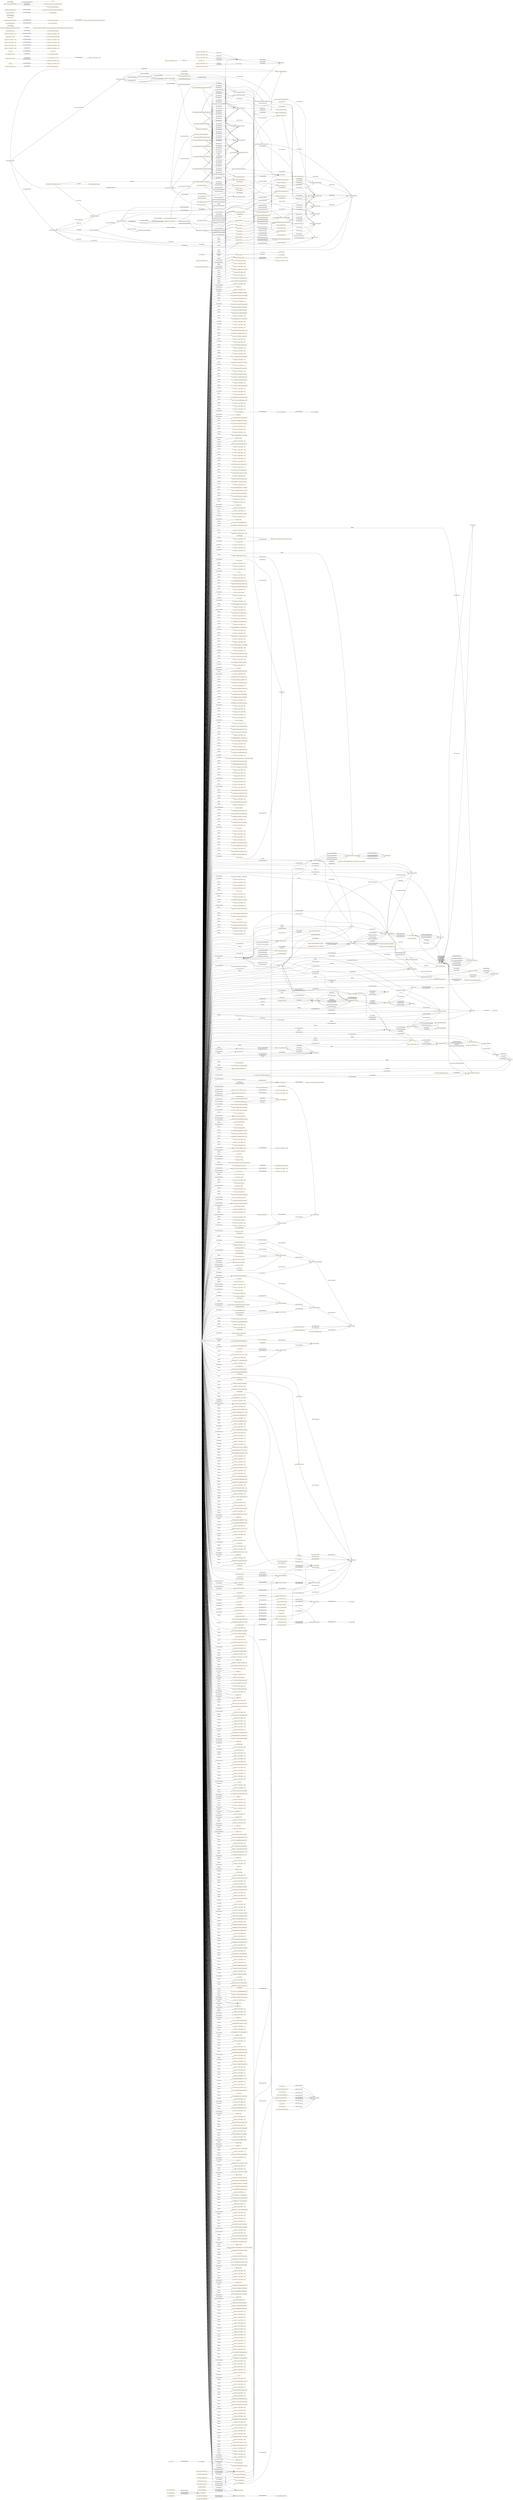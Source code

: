 digraph ar2dtool_diagram { 
rankdir=LR;
size="1501"
node [shape = rectangle, color="orange"]; "00daa96f658931034a2adc32c5696c68" "8eb14c280a60daaa81c0216efea6aeb1" "odrl:Operator" "vae:ValueDefinition" "vae:VaeProperty" "vae:Context" "base:TaxonomyNode" "base:NodeImportance" "vae:System" "base:AggregationOfImportance" "562dae967ef8a83caf6c7afd2f9a60cc" "vae:Criterion" "vae:ArgumentStatement" "vae:ValueProperty" "vae:ValueComparisonStatement" "base:TaxonomyProperty" "vae:VaeStatement" "bde7ec317d26d61518cdd7b9b2720db4" "odrl:Asset" "odrl:Constraint" "vae:State" "vae:ValueConcept" "odrl:Action" "base:ValueTaxonomyStatement" "SchwartzValues:SelfTrascendence" "vae:Norm" "base:TaxonomyAlignment" "98c616e5e48d33d63b8eabe02ed1d90b" "vae:User" "vae:RelationStatement" "vae:VaePropertyStatement" "base:OsmanDinvernoAlignmentExample" "base:ConceptNode" "dul:Region" "base:PropertyNode" "82d4b3f7025f9df7c69ce0c044a906f2" "7a9b0a45054f10d5c28a083d989d726f" "vae:Agent" "1b6b17c7b8df192aaf83f4c9661e8949" "vae:PromotionDemotion" "SchwartzValues:Dominance" "dul:Situation" "-29bdc1a3:18c87459d2c:-7eeb" "vae:Path" "-29bdc1a3:18c87459d2c:-7f87" "vae:AntiSymmetricRelationStatement" "SchwartzValues:PersonalFocus" "vae:ReverseFunctionalRelationStatement" "SchwartzValues:Hedonism" "obo:NCIT_C75921" "SchwartzValues:Societal" "-29bdc1a3:18c87459d2c:-7f96" "SchwartzValues:Universalism" "-29bdc1a3:18c87459d2c:-7f2c" "-29bdc1a3:18c87459d2c:-7f90" "vae:AwarenessSituation" "vae:Value" "-29bdc1a3:18c87459d2c:-7f8d" "SchwartzValues:Stimulation" "odrl:Policy" "SchwartzValues:Achievement" "dul:Norm" "obo:NCIT_C75922" "-29bdc1a3:18c87459d2c:-7f9c" "-29bdc1a3:18c87459d2c:-7fa5" "vae:AlignmentSituation" "-29bdc1a3:18c87459d2c:-7efd" "-29bdc1a3:18c87459d2c:-7fae" "vae:Outcome" "vae:AsymmetricRelationStatement" "obo:NCIT_C75918" "-29bdc1a3:18c87459d2c:-7f8a" "https://w3id.org/framester/schema/ConceptualFrame" "vae:VaeEntity" "vae:MultiInputOutcome" "-29bdc1a3:18c87459d2c:-7f36" "SchwartzValues:Conservation" "vae:AlignmentStatement" "SchwartzValues:Dependability" "dul:SocialObject" "SchwartzValues:Caring" "SchwartzValues:Nature" "vae:Generalization" "obo:NCIT_C75919" "-29bdc1a3:18c87459d2c:-7ed6" "vae:SymmetricRelationStatement" "vae:ActionOnState" "SchwartzValues:Security" "obo:NCIT_C75924" "dul:Object" "-29bdc1a3:18c87459d2c:-7ef4" "SchwartzValues:Tolerance" "SchwartzValues:Humility" "vae:FunctionalRelationStatement" "odrl:Party" "vae:AntiTransitiveRelationStatement" "-29bdc1a3:18c87459d2c:-7f7e" "-29bdc1a3:18c87459d2c:-7f84" "SchwartzValues:GrowthAndAnxietyFree" "vae:Sequence" "vae:AgentStatement" "vae:VaeConditionedEntity" "SchwartzValues:Tradition" "dul:Event" "dul:Agent" "-29bdc1a3:18c87459d2c:-7f02" "-29bdc1a3:18c87459d2c:-7f14" "SchwartzValues:SelfEnhancement" "vae:Strategy" "SchwartzValues:Benevolence" "vae:FinalInputOutcome" "-29bdc1a3:18c87459d2c:-7edf" "-29bdc1a3:18c87459d2c:-7f08" "vae:VaeSituation" "SchwartzValues:Conformity" "-29bdc1a3:18c87459d2c:-7ed7" "vae:Action" "vae:TransitiveRelationStatement" "SchwartzValues:Resources" "dul:Collection" "-29bdc1a3:18c87459d2c:-7f50" "vae:AwarenessStatement" "vae:IrreflexiveRelationStatement" "obo:NCIT_C75925" "SchwartzValues:OpennessToChange" "-29bdc1a3:18c87459d2c:-7ef5" "vae:ActingAgent" "odrl:LogicalConstraint" "-29bdc1a3:18c87459d2c:-7fa2" "-29bdc1a3:18c87459d2c:-7f09" "-29bdc1a3:18c87459d2c:-7eea" "vae:VaeStatementEntity" "-29bdc1a3:18c87459d2c:-7fab" "obo:NCIT_C75915" "SchwartzValues:Thought" "vae:Transition" "dul:Entity" "SchwartzValues:Face" "-29bdc1a3:18c87459d2c:-7f7b" "vae:VaeConditioningEntity" "SchwartzValues:SocialFocus" "obo:NCIT_C75920" "-29bdc1a3:18c87459d2c:-7fa8" "-29bdc1a3:18c87459d2c:-7f93" "vae:OptimizedProperty" "vae:IntransitiveRelationStatement" "dul:Theory" "-29bdc1a3:18c87459d2c:-7f15" "dul:Description" "SchwartzValues:Action" "vcvf:Value" "odrl:Rule" "SchwartzValues:Power" "vae:ImportanceRelation" "SchwartzValues:Personal" "-29bdc1a3:18c87459d2c:-7f9f" "vae:ReflexiveRelationStatement" "-29bdc1a3:18c87459d2c:-7f46" "-29bdc1a3:18c87459d2c:-7f99" "-29bdc1a3:18c87459d2c:-7f57" "obo:NCIT_C75917" "SchwartzValues:SelfDirection" "SchwartzValues:Concern" "-29bdc1a3:18c87459d2c:-7f81" "SchwartzValues:SelfProtectionAndAnxietyAvoidance" ; /*classes style*/
	"SchwartzValues:Action" -> "SchwartzValues:Thought" [ label = "owl:disjointWith" ];
	"base:balancedGiveTakeNodeImportance" -> "base:balancedGiveTakeExample" [ label = "vae:relationWith" ];
	"base:equalDivisionImportance3" -> "base:equalDivisionExample" [ label = "vae:relationWith" ];
	"base:equalDivisionImportance3" -> "base:contextExample2_2" [ label = "dul:hasSetting" ];
	"https://w3id.org/def/vaeontology_osman_dInverno" -> "https://w3id.org/def/vaeontology_osman_dInverno" [ label = "owl:versionIRI" ];
	"https://w3id.org/def/vaeontology_osman_dInverno" -> "https://andresh26-uam.github.io/vae-ontology/OnToology/vaeontology.ttl/documentation/ontology.owl" [ label = "owl:imports" ];
	"vae:AsymmetricRelationStatement" -> "vae:SymmetricRelationStatement" [ label = "owl:disjointWith" ];
	"base:directlyGeneralizesNode" -> "base:generalizesNode" [ label = "rdfs:subPropertyOf" ];
	"vae:proposesStatement" -> "dul:conceptualizes" [ label = "rdfs:subPropertyOf" ];
	"vae:previousInputOutcome" -> "dul:directlyFollows" [ label = "rdfs:subPropertyOf" ];
	"vae:nextInputOutcome" -> "dul:directlyPrecedes" [ label = "rdfs:subPropertyOf" ];
	"base:directlyParticularizesNode" -> "base:particularizesNode" [ label = "rdfs:subPropertyOf" ];
	"base:condomain" -> "base:taxonomyFigure1" [ label = "base:isCondomainFor" ];
	"base:p3Node" -> "base:p3TasksDistributedAmongVolunteers" [ label = "base:hasPropertyTaxonomy" ];
	"base:p3Node" -> "base:p3Importance1" [ label = "vae:expressesProperty" ];
	"base:fairnessNodeImportance" -> "base:aggregationOfImportanceFairness1" [ label = "base:importanceCalculatedWith" ];
	"base:fairnessNodeImportance" -> "base:fairnessExample" [ label = "vae:relationWith" ];
	"vae:VaeSituation" -> "vae:VaeStatement" [ label = "owl:disjointWith" ];
	"base:p1Importance1" -> "base:balancedGiveTakeExample" [ label = "vae:relationWith" ];
	"vae:comparisonHasInferior" -> "vae:hasSecondElement" [ label = "rdfs:subPropertyOf" ];
	"vae:hasTrace" -> "dul:isAgentInvolvedIn" [ label = "rdfs:subPropertyOf" ];
	"vae:Path" -> "-29bdc1a3:18c87459d2c:-7f36" [ label = "owl:equivalentClass" ];
	"vae:isInputOf" -> "dul:isConstituentOf" [ label = "rdfs:subPropertyOf" ];
	"base:generalizesNode" -> "https://w3id.org/framester/schema/subsumes" [ label = "rdfs:subPropertyOf" ];
	"base:hasRootNode" -> "base:hasConceptNode" [ label = "rdfs:subPropertyOf" ];
	"base:importanceCalculatedWith" -> "dul:isDescribedBy" [ label = "rdfs:subPropertyOf" ];
	"vae:isSymmetricallyRelatedElementIn" -> "vae:isRelatedElementIn" [ label = "rdfs:subPropertyOf" ];
	"dul:involvesAgent" -> "dul:hasParticipant" [ label = "rdfs:subPropertyOf" ];
	"base:aggregationOfImportanceDuties" -> "base:aggregationOfImportanceFairness1" [ label = "odrl:target" ];
	"base:aggregationOfImportanceDuties" -> "base:problemModeller" [ label = "odrl:assignee" ];
	"base:aggregationOfImportanceDuties" -> "base:aggregationValidation" [ label = "odrl:action" ];
	"base:p3TasksDistributedAmongVolunteers" -> "base:state1" [ label = "vae:measuredOnOutcome" ];
	"terms:license" -> "terms:license" [ label = "rdfs:subPropertyOf" ];
	"dul:isAgentInvolvedIn" -> "dul:isParticipantIn" [ label = "rdfs:subPropertyOf" ];
	"SchwartzValues:SelfTrascendence" -> "-29bdc1a3:18c87459d2c:-7edf" [ label = "owl:equivalentClass" ];
	"vae:describesVaeStatementEntity" -> "dul:describes" [ label = "rdfs:subPropertyOf" ];
	"base:isCalculationOfImportance" -> "dul:describes" [ label = "rdfs:subPropertyOf" ];
	"base:taxonomyFigure3Alignment" -> "base:taxonomyFigure2_2" [ label = "vae:propertyExpressedAt" ];
	"dul:Event" -> "dul:Object" [ label = "owl:disjointWith" ];
	"base:p2Importance2" -> "base:balancedGiveTakeExample" [ label = "vae:relationWith" ];
	"base:balancedGiveTakeExample" -> "base:contextExample1" [ label = "dul:hasSetting" ];
	"vae:isPremiseOf" -> "dul:isConstituentOf" [ label = "rdfs:subPropertyOf" ];
	"base:importanceRangesIn" -> "dul:hasRegionDataValue" [ label = "rdfs:subPropertyOf" ];
	"vae:interpretationOn" -> "vae:describesVaeStatementEntity" [ label = "rdfs:subPropertyOf" ];
	"dul:Description" -> "dul:Situation" [ label = "owl:disjointWith" ];
	"odrl:Action" -> "odrl:Party" [ label = "owl:disjointWith" ];
	"base:importanceRangesMax" -> "base:importanceRangesIn" [ label = "rdfs:subPropertyOf" ];
	"base:equalTreatmentImportance3" -> "base:equalTreatmentExample" [ label = "vae:relationWith" ];
	"vae:madeByAgent" -> "dul:involvesAgent" [ label = "rdfs:subPropertyOf" ];
	"dul:isPreconditionOf" -> "dul:directlyPrecedes" [ label = "rdfs:subPropertyOf" ];
	"vae:isOutcomeOf" -> "dul:isConstituentOf" [ label = "rdfs:subPropertyOf" ];
	"vae:isPresentInStatement" -> "dul:isDescribedBy" [ label = "rdfs:subPropertyOf" ];
	"base:p2HelpRequestsProportionateActual" -> "base:reciprocityExample" [ label = "vae:relationWith" ];
	"base:p2HelpRequestsProportionateActual" -> "base:fairnessExample" [ label = "vae:relationWith" ];
	"base:p2HelpRequestsProportionateActual" -> "base:balancedGiveTakeExample" [ label = "vae:relationWith" ];
	"base:p2HelpRequestsProportionateActual" -> "base:state1" [ label = "vae:measuredOnOutcome" ];
	"base:aggregationOfImportanceReciprocity2" -> "base:symmetryConstraint" [ label = "odrl:refinement" ];
	"base:aggregationOfImportanceReciprocity2" -> "base:monotonicityOfAggregationConstraint" [ label = "odrl:refinement" ];
	"base:aggregationOfImportanceReciprocity2" -> "base:idempotenceConstraint" [ label = "odrl:refinement" ];
	"base:aggregationOfImportanceReciprocity2" -> "base:condomainConstraint" [ label = "odrl:refinement" ];
	"base:aggregationOfImportanceReciprocity2" -> "base:reciprocityImportance2" [ label = "dul:hasMember" ];
	"SchwartzValues:Personal" -> "SchwartzValues:Societal" [ label = "owl:disjointWith" ];
	"SchwartzValues:Personal" -> "-29bdc1a3:18c87459d2c:-7ef5" [ label = "owl:equivalentClass" ];
	"vae:hasInput" -> "dul:hasConstituent" [ label = "rdfs:subPropertyOf" ];
	"vae:hasUser" -> "vae:hasAgent" [ label = "rdfs:subPropertyOf" ];
	"base:hasPropertyTaxonomy" -> "vae:expressesProperty" [ label = "rdfs:subPropertyOf" ];
	"base:equalDivisionImportance1" -> "base:equalDivisionExample" [ label = "vae:relationWith" ];
	"base:equalDivisionImportance1" -> "base:contextExample1" [ label = "dul:hasSetting" ];
	"vae:hasRelatedElement" -> "dul:describes" [ label = "rdfs:subPropertyOf" ];
	"vae:onState" -> "dul:hasPrecondition" [ label = "rdfs:subPropertyOf" ];
	"base:equalDivisionNode" -> "base:equalDivisionImportance1" [ label = "vae:expressesProperty" ];
	"base:equalDivisionNode" -> "base:equalTreatmentNode" [ label = "base:directlyParticularizesNode" ];
	"base:equalDivisionNode" -> "base:p3Node" [ label = "base:directlyGeneralizesNode" ];
	"base:equalTreatmentNode" -> "base:equalTreatmentImportance1" [ label = "vae:expressesProperty" ];
	"vae:hasActionOnState" -> "dul:hasConstituent" [ label = "rdfs:subPropertyOf" ];
	"base:p1Node3" -> "base:p1HelpRequestsProportionateOffers" [ label = "base:hasPropertyTaxonomy" ];
	"base:p1Node3" -> "base:p1Importance3" [ label = "vae:expressesProperty" ];
	"base:p1HelpRequestsProportionateOffers" -> "base:reciprocityExample" [ label = "vae:relationWith" ];
	"base:p1HelpRequestsProportionateOffers" -> "base:fairnessExample" [ label = "vae:relationWith" ];
	"base:p1HelpRequestsProportionateOffers" -> "base:balancedGiveTakeExample" [ label = "vae:relationWith" ];
	"base:p1HelpRequestsProportionateOffers" -> "base:state1" [ label = "vae:measuredOnOutcome" ];
	"base:aggregationOfImportanceEqualTreatment3" -> "base:symmetryConstraint" [ label = "odrl:refinement" ];
	"base:aggregationOfImportanceEqualTreatment3" -> "base:monotonicityOfAggregationConstraint" [ label = "odrl:refinement" ];
	"base:aggregationOfImportanceEqualTreatment3" -> "base:idempotenceConstraint" [ label = "odrl:refinement" ];
	"base:aggregationOfImportanceEqualTreatment3" -> "base:condomainConstraint" [ label = "odrl:refinement" ];
	"base:aggregationOfImportanceEqualTreatment3" -> "base:equalDivisionImportance3" [ label = "dul:hasMember" ];
	"dul:hasPrecondition" -> "dul:directlyFollows" [ label = "rdfs:subPropertyOf" ];
	"base:p3Importance2" -> "base:equalDivisionExample" [ label = "vae:relationWith" ];
	"vae:hasPropertyOfSuperior" -> "vae:expressesProperty" [ label = "rdfs:subPropertyOf" ];
	"base:balancedGiveTakeNode" -> "base:balancedGiveTakeNodeImportance" [ label = "vae:expressesProperty" ];
	"base:balancedGiveTakeNode" -> "base:p2Node" [ label = "base:directlyGeneralizesNode" ];
	"base:balancedGiveTakeNode" -> "base:p1Node" [ label = "base:directlyGeneralizesNode" ];
	"SchwartzValues:Conservation" -> "-29bdc1a3:18c87459d2c:-7f15" [ label = "owl:equivalentClass" ];
	"base:equalTreatmentNode3" -> "base:equalTreatmentImportance3" [ label = "vae:expressesProperty" ];
	"base:p2Node3" -> "base:p2HelpRequestsProportionateActual" [ label = "base:hasPropertyTaxonomy" ];
	"base:p2Node3" -> "base:p2Importance3" [ label = "vae:expressesProperty" ];
	"base:problemModeller" -> "base:exampleSystem" [ label = "vae:isUserOfSystem" ];
	"base:problemModeller" -> "base:contextExample1" [ label = "dul:hasSetting" ];
	"base:isCondomainFor" -> "dul:isRegionFor" [ label = "rdfs:subPropertyOf" ];
	"base:aggregationOfImportanceEqualDivision2" -> "base:symmetryConstraint" [ label = "odrl:refinement" ];
	"base:aggregationOfImportanceEqualDivision2" -> "base:monotonicityOfAggregationConstraint" [ label = "odrl:refinement" ];
	"base:aggregationOfImportanceEqualDivision2" -> "base:idempotenceConstraint" [ label = "odrl:refinement" ];
	"base:aggregationOfImportanceEqualDivision2" -> "base:condomainConstraint" [ label = "odrl:refinement" ];
	"base:aggregationOfImportanceEqualDivision2" -> "base:p3Importance2" [ label = "dul:hasMember" ];
	"SchwartzValues:Societal" -> "-29bdc1a3:18c87459d2c:-7ed7" [ label = "owl:equivalentClass" ];
	"base:particularizesNode" -> "https://w3id.org/framester/schema/subsumedUnder" [ label = "rdfs:subPropertyOf" ];
	"base:reciprocityImportance2" -> "base:reciprocityExample" [ label = "vae:relationWith" ];
	"vae:Transition" -> "-29bdc1a3:18c87459d2c:-7f2c" [ label = "owl:equivalentClass" ];
	"base:fairnessNodeImportance2" -> "base:fairnessExample" [ label = "vae:relationWith" ];
	"vae:comparisonHasSuperior" -> "vae:hasFirstElement" [ label = "rdfs:subPropertyOf" ];
	"vae:hasOutcome" -> "dul:hasConstituent" [ label = "rdfs:subPropertyOf" ];
	"vae:Norm" -> "base:ValueTaxonomyStatement" [ label = "owl:disjointWith" ];
	"vae:isProposedByAgent" -> "dul:isConceptualizedBy" [ label = "rdfs:subPropertyOf" ];
	"SchwartzValues:Dominance" -> "SchwartzValues:Resources" [ label = "owl:disjointWith" ];
	"vae:isEntityOf" -> "vae:isPresentInStatement" [ label = "rdfs:subPropertyOf" ];
	"vae:MultiInputOutcome" -> "vae:Sequence" [ label = "rdfs:seeAlso" ];
	"base:aggregationOfImportanceBalanceGiveTake1" -> "base:idempotenceConstraint" [ label = "odrl:refinement" ];
	"base:aggregationOfImportanceBalanceGiveTake1" -> "base:p2Importance1" [ label = "dul:hasMember" ];
	"base:aggregationOfImportanceBalanceGiveTake1" -> "base:monotonicityOfAggregationConstraint" [ label = "odrl:refinement" ];
	"base:aggregationOfImportanceBalanceGiveTake1" -> "base:p1Importance1" [ label = "dul:hasMember" ];
	"base:aggregationOfImportanceBalanceGiveTake1" -> "base:symmetryConstraint" [ label = "odrl:refinement" ];
	"base:aggregationOfImportanceBalanceGiveTake1" -> "base:condomainConstraint" [ label = "odrl:refinement" ];
	"vae:propertyExpressedAt" -> "vae:isPresentInStatement" [ label = "rdfs:subPropertyOf" ];
	"base:TaxonomyAlignment" -> "base:ValueTaxonomy" [ label = "rdfs:seeAlso" ];
	"base:balancedGiveTakeNodeImportance2" -> "base:balancedGiveTakeExample" [ label = "vae:relationWith" ];
	"vae:hasState" -> "dul:isAgentInvolvedIn" [ label = "rdfs:subPropertyOf" ];
	"vae:AwarenessStatement" -> "vae:AlignmentStatement" [ label = "rdfs:seeAlso" ];
	"base:equalTreatmentImportance1" -> "base:equalTreatmentExample" [ label = "vae:relationWith" ];
	"SchwartzValues:Caring" -> "SchwartzValues:Dependability" [ label = "owl:disjointWith" ];
	"base:p3Node2" -> "base:p3TasksDistributedAmongVolunteers" [ label = "base:hasPropertyTaxonomy" ];
	"base:p3Node2" -> "base:p3Importance2" [ label = "vae:expressesProperty" ];
	"vae:isAgentOfSystem" -> "dul:isMemberOf" [ label = "rdfs:subPropertyOf" ];
	"vae:ValueConcept" -> "http://www.ontologydesignpatterns.org/ont/values/valuecore#Value" [ label = "rdfs:seeAlso" ];
	"base:equalDivisionNode2" -> "base:equalDivisionImportance2" [ label = "vae:expressesProperty" ];
	"base:equalDivisionNode2" -> "base:equalTreatmentNode2" [ label = "base:directlyParticularizesNode" ];
	"base:equalDivisionNode2" -> "base:p3Node2" [ label = "base:directlyGeneralizesNode" ];
	"base:equalPayImportance1" -> "base:equalPayExample" [ label = "vae:relationWith" ];
	"vae:isInputOutcomeOf" -> "dul:isConstituentOf" [ label = "rdfs:subPropertyOf" ];
	"base:hasCondomain" -> "dul:hasRegion" [ label = "rdfs:subPropertyOf" ];
	"base:p1Importance2" -> "base:balancedGiveTakeExample" [ label = "vae:relationWith" ];
	"vae:expressesProperty" -> "vae:describesVaeStatementEntity" [ label = "rdfs:subPropertyOf" ];
	"vae:hasAgent" -> "dul:hasMember" [ label = "rdfs:subPropertyOf" ];
	"vae:isFollowedByAgent" -> "dul:hasParticipant" [ label = "rdfs:subPropertyOf" ];
	"base:aggregationOfImportanceFairness1" -> "base:symmetryConstraint" [ label = "odrl:refinement" ];
	"base:aggregationOfImportanceFairness1" -> "base:reciprocityImportance1" [ label = "dul:hasMember" ];
	"base:aggregationOfImportanceFairness1" -> "base:monotonicityOfAggregationConstraint" [ label = "odrl:refinement" ];
	"base:aggregationOfImportanceFairness1" -> "base:idempotenceConstraint" [ label = "odrl:refinement" ];
	"base:aggregationOfImportanceFairness1" -> "base:equalTreatmentImportance1" [ label = "dul:hasMember" ];
	"base:aggregationOfImportanceFairness1" -> "base:condomainConstraint" [ label = "odrl:refinement" ];
	"vae:hasRelationWithProperty" -> "https://w3id.org/framester/schema/hasPerspective" [ label = "rdfs:subPropertyOf" ];
	"vae:measuredOnOutcome" -> "dul:describes" [ label = "rdfs:subPropertyOf" ];
	"base:ValueTaxonomyStatement" -> "base:TaxonomyAlignment" [ label = "rdfs:seeAlso" ];
	"vae:perform" -> "dul:hasPostcondition" [ label = "rdfs:subPropertyOf" ];
	"vcvf:Value" -> "vae:Value" [ label = "owl:equivalentClass" ];
	"base:agentExample1" -> "base:taxonomyFigure1" [ label = "vae:proposesStatement" ];
	"base:agentExample1" -> "base:contextExample1" [ label = "dul:hasSetting" ];
	"base:NodeImportance" -> "base:ValueTaxonomy" [ label = "rdfs:seeAlso" ];
	"base:NodeImportance" -> "vae:ImportanceRelation" [ label = "rdfs:seeAlso" ];
	"vae:isTraceOfSystem" -> "dul:involvesAgent" [ label = "rdfs:subPropertyOf" ];
	"base:aggregationOfImportanceEqualTreatment1" -> "base:equalPayImportance1" [ label = "dul:hasMember" ];
	"base:aggregationOfImportanceEqualTreatment1" -> "base:monotonicityOfAggregationConstraint" [ label = "odrl:refinement" ];
	"base:aggregationOfImportanceEqualTreatment1" -> "base:symmetryConstraint" [ label = "odrl:refinement" ];
	"base:aggregationOfImportanceEqualTreatment1" -> "base:equalDivisionImportance1" [ label = "dul:hasMember" ];
	"base:aggregationOfImportanceEqualTreatment1" -> "base:idempotenceConstraint" [ label = "odrl:refinement" ];
	"base:aggregationOfImportanceEqualTreatment1" -> "base:condomainConstraint" [ label = "odrl:refinement" ];
	"base:p2Importance3" -> "base:balancedGiveTakeExample" [ label = "vae:relationWith" ];
	"vae:conditionsActionIn" -> "dul:isPreconditionOf" [ label = "rdfs:subPropertyOf" ];
	"vae:superiorInComparison" -> "vae:isFirstElementOfRelation" [ label = "rdfs:subPropertyOf" ];
	"base:fairnessNode2" -> "base:fairnessNodeImportance2" [ label = "vae:expressesProperty" ];
	"base:fairnessNode2" -> "base:reciprocityNode2" [ label = "base:directlyGeneralizesNode" ];
	"base:fairnessNode2" -> "base:equalTreatmentNode2" [ label = "base:directlyGeneralizesNode" ];
	"vae:System" -> "vae:User" [ label = "owl:disjointWith" ];
	"base:taxonomyFigure2_1" -> "base:condomain" [ label = "base:hasCondomain" ];
	"base:taxonomyFigure2_1" -> "base:fairnessNode2" [ label = "base:hasRootNode" ];
	"base:taxonomyFigure2_1" -> "base:reciprocityNode2" [ label = "base:hasConceptNode" ];
	"base:taxonomyFigure2_1" -> "base:equalTreatmentNode2" [ label = "base:hasConceptNode" ];
	"base:taxonomyFigure2_1" -> "base:taxonomyFigure2Alignment" [ label = "vae:expressesProperty" ];
	"base:taxonomyFigure2_1" -> "base:contextExample2_1" [ label = "dul:hasSetting" ];
	"vae:followsStrategy" -> "dul:isParticipantIn" [ label = "rdfs:subPropertyOf" ];
	"vae:hasPropertyOfInferior" -> "vae:expressesProperty" [ label = "rdfs:subPropertyOf" ];
	"base:hasPropertyNode" -> "base:hasTaxonomyNode" [ label = "rdfs:subPropertyOf" ];
	"vae:composedBySequence" -> "dul:hasConstituent" [ label = "rdfs:subPropertyOf" ];
	"vae:AlignmentSituation" -> "vae:AwarenessSituation" [ label = "owl:disjointWith" ];
	"https://w3id.org/def/vaeontology" -> "vae:" [ label = "vann:preferredNamespaceUri" ];
	"https://w3id.org/def/vaeontology" -> "https://creativecommons.org/licenses/by/4.0/" [ label = "terms:license" ];
	"https://w3id.org/def/vaeontology" -> "https://w3id.org/def/vaeontology" [ label = "owl:versionIRI" ];
	"https://w3id.org/def/vaeontology" -> "https://chowlk.linkeddata.es" [ label = "mod:createdWith" ];
	"vae:isActionOnStateOfStrategy" -> "dul:isConstituentOf" [ label = "rdfs:subPropertyOf" ];
	"vae:startsWithInputOutcome" -> "vae:hasInputOutcome" [ label = "rdfs:subPropertyOf" ];
	"vae:isOptimizationOfProperty" -> "dul:describes" [ label = "rdfs:subPropertyOf" ];
	"base:equalPayExample" -> "base:contextExample1" [ label = "dul:hasSetting" ];
	"vae:propertyOptimizedAt" -> "dul:isDescribedBy" [ label = "rdfs:subPropertyOf" ];
	"base:equalDivisionImportance2" -> "base:equalDivisionExample" [ label = "vae:relationWith" ];
	"base:equalDivisionImportance2" -> "base:contextExample2_1" [ label = "dul:hasSetting" ];
	"vae:FinalInputOutcome" -> "vae:Sequence" [ label = "rdfs:seeAlso" ];
	"base:equalTreatmentExample" -> "base:contextExample1" [ label = "dul:hasSetting" ];
	"SchwartzValues:Humility" -> "SchwartzValues:Universalism" [ label = "owl:disjointWith" ];
	"SchwartzValues:Humility" -> "-29bdc1a3:18c87459d2c:-7f09" [ label = "owl:equivalentClass" ];
	"odrl:target" -> "odrl:relation" [ label = "rdfs:subPropertyOf" ];
	"base:taxonomyFigure1" -> "base:condomain" [ label = "base:hasCondomain" ];
	"base:taxonomyFigure1" -> "base:fairnessNode" [ label = "base:hasRootNode" ];
	"base:taxonomyFigure1" -> "base:reciprocityNode" [ label = "base:hasConceptNode" ];
	"base:taxonomyFigure1" -> "base:equalTreatmentNode" [ label = "base:hasConceptNode" ];
	"base:taxonomyFigure1" -> "base:taxonomyFigure1Alignment" [ label = "vae:expressesProperty" ];
	"base:taxonomyFigure1" -> "base:contextExample1" [ label = "dul:hasSetting" ];
	"base:isTaxonomyPropertyOf" -> "vae:propertyExpressedAt" [ label = "rdfs:subPropertyOf" ];
	"base:isRootNodeOf" -> "base:isConceptNodeOf" [ label = "rdfs:subPropertyOf" ];
	"SchwartzValues:SelfEnhancement" -> "-29bdc1a3:18c87459d2c:-7eeb" [ label = "owl:equivalentClass" ];
	"base:reciprocityNode" -> "base:reciprocityImportance1" [ label = "vae:expressesProperty" ];
	"base:reciprocityNode" -> "base:balancedGiveTakeNode" [ label = "base:directlyGeneralizesNode" ];
	"dul:directlyPrecedes" -> "dul:precedes" [ label = "rdfs:subPropertyOf" ];
	"vae:makesAction" -> "dul:isAgentInvolvedIn" [ label = "rdfs:subPropertyOf" ];
	"base:importanceValue" -> "dul:hasDataValue" [ label = "rdfs:subPropertyOf" ];
	"vae:satisfiesProperty" -> "dul:isDescribedBy" [ label = "rdfs:subPropertyOf" ];
	"base:p3Importance3" -> "base:equalDivisionExample" [ label = "vae:relationWith" ];
	"base:balancedGiveTakeNode2" -> "base:balancedGiveTakeNodeImportance2" [ label = "vae:expressesProperty" ];
	"base:balancedGiveTakeNode2" -> "base:p2Node2" [ label = "base:directlyGeneralizesNode" ];
	"base:balancedGiveTakeNode2" -> "base:p1Node2" [ label = "base:directlyGeneralizesNode" ];
	"base:degreeOfSatisfaction" -> "dul:hasDataValue" [ label = "rdfs:subPropertyOf" ];
	"base:ConceptNode" -> "base:PropertyNode" [ label = "owl:disjointWith" ];
	"base:isConceptNodeOf" -> "base:isTaxonomyNodeOf" [ label = "rdfs:subPropertyOf" ];
	"vae:hasSecondElement" -> "vae:hasRelatedElement" [ label = "rdfs:subPropertyOf" ];
	"base:fairnessNode" -> "base:fairnessNodeImportance" [ label = "vae:expressesProperty" ];
	"base:fairnessNode" -> "base:reciprocityNode" [ label = "base:directlyGeneralizesNode" ];
	"base:fairnessNode" -> "base:equalTreatmentNode" [ label = "base:directlyGeneralizesNode" ];
	"base:TaxonomyNode" -> "base:ValueTaxonomyStatement" [ label = "rdfs:seeAlso" ];
	"vae:relationWith" -> "https://w3id.org/framester/schema/perspectiveOn" [ label = "rdfs:subPropertyOf" ];
	"base:isPropertyNodeOf" -> "base:isTaxonomyNodeOf" [ label = "rdfs:subPropertyOf" ];
	"vae:isFirstElementOfRelation" -> "vae:isRelatedElementIn" [ label = "rdfs:subPropertyOf" ];
	"base:fairnessNodeImportance3" -> "base:fairnessExample" [ label = "vae:relationWith" ];
	"base:hasNProperties" -> "dul:hasDataValue" [ label = "rdfs:subPropertyOf" ];
	"vae:Action" -> "vae:ActingAgent" [ label = "rdfs:seeAlso" ];
	"base:reciprocityNode2" -> "base:reciprocityImportance2" [ label = "vae:expressesProperty" ];
	"base:reciprocityNode2" -> "base:balancedGiveTakeNode2" [ label = "base:directlyGeneralizesNode" ];
	"vae:hasFirstElement" -> "vae:hasRelatedElement" [ label = "rdfs:subPropertyOf" ];
	"vae:inferiorInComparison" -> "vae:isSecondElementOfRelation" [ label = "rdfs:subPropertyOf" ];
	"base:p1Node" -> "base:p1HelpRequestsProportionateOffers" [ label = "base:hasPropertyTaxonomy" ];
	"base:p1Node" -> "base:p1Importance1" [ label = "vae:expressesProperty" ];
	"vae:VaeEntity" -> "vae:Context" [ label = "rdfs:seeAlso" ];
	"vae:isClaimOf" -> "dul:isConstituentOf" [ label = "rdfs:subPropertyOf" ];
	"vae:isRelatedElementIn" -> "dul:isDescribedBy" [ label = "rdfs:subPropertyOf" ];
	"base:aggregationOfImportanceBalanceGiveTake2" -> "base:symmetryConstraint" [ label = "odrl:refinement" ];
	"base:aggregationOfImportanceBalanceGiveTake2" -> "base:monotonicityOfAggregationConstraint" [ label = "odrl:refinement" ];
	"base:aggregationOfImportanceBalanceGiveTake2" -> "base:idempotenceConstraint" [ label = "odrl:refinement" ];
	"base:aggregationOfImportanceBalanceGiveTake2" -> "base:condomainConstraint" [ label = "odrl:refinement" ];
	"base:aggregationOfImportanceBalanceGiveTake2" -> "base:p1Importance2" [ label = "dul:hasMember" ];
	"base:p2Importance1" -> "base:balancedGiveTakeExample" [ label = "vae:relationWith" ];
	"vae:hasInputOutcome" -> "dul:hasConstituent" [ label = "rdfs:subPropertyOf" ];
	"vae:isPropertyOfSuperiorOf" -> "vae:propertyExpressedAt" [ label = "rdfs:subPropertyOf" ];
	"vae:isStateOfAgent" -> "dul:involvesAgent" [ label = "rdfs:subPropertyOf" ];
	"vae:Context" -> "vae:VaeObject" [ label = "rdfs:seeAlso" ];
	"vae:Generalization" -> "vae:ImportanceRelation" [ label = "owl:disjointWith" ];
	"base:hasConceptNode" -> "base:hasTaxonomyNode" [ label = "rdfs:subPropertyOf" ];
	"vae:IntransitiveRelationStatement" -> "vae:TransitiveRelationStatement" [ label = "owl:disjointWith" ];
	"base:equalTreatmentImportance2" -> "base:equalTreatmentExample" [ label = "vae:relationWith" ];
	"NULL" -> "040e846cd05aca48d66e7e82574c1f28" [ label = "rdf:first" ];
	"NULL" -> "-29bdc1a3:18c87459d2c:-7fad" [ label = "owl:unionOf" ];
	"NULL" -> "ab9777f460e7d4edd6681431ce898d43" [ label = "rdf:rest" ];
	"NULL" -> "32cce2bae57c15fcf7bcf108a598ef3c" [ label = "rdf:first" ];
	"NULL" -> "-29bdc1a3:18c87459d2c:-7fe0" [ label = "rdf:rest" ];
	"NULL" -> "ac5991631b397e4597d23e26a12eae43" [ label = "rdf:first" ];
	"NULL" -> "-29bdc1a3:18c87459d2c:-7e65" [ label = "rdf:rest" ];
	"NULL" -> "-29bdc1a3:18c87459d2c:-7ee9" [ label = "owl:intersectionOf" ];
	"NULL" -> "base:hasRootNode" [ label = "owl:onProperty" ];
	"NULL" -> "baf97dcf1bcf067d34d386aa0efafb38" [ label = "rdf:rest" ];
	"NULL" -> "-29bdc1a3:18c87459d2c:-7e6b" [ label = "rdf:first" ];
	"NULL" -> "d5199e222c4774d74a212c1e231e1b3b" [ label = "rdf:rest" ];
	"NULL" -> "base:rimp" [ label = "rdf:first" ];
	"NULL" -> "vae:VaeSituation" [ label = "rdf:first" ];
	"NULL" -> "89ff987f5211806507146c1f8862479b" [ label = "rdf:rest" ];
	"NULL" -> "9aa215fb7690147b3b67ba3ec481223a" [ label = "rdf:first" ];
	"NULL" -> "-29bdc1a3:18c87459d2c:-7ee5" [ label = "rdf:rest" ];
	"NULL" -> "base:n" [ label = "swrl:argument1" ];
	"NULL" -> "base:rimp" [ label = "swrl:argument2" ];
	"NULL" -> "-29bdc1a3:18c87459d2c:-7e40" [ label = "rdf:rest" ];
	"NULL" -> "SchwartzValues:SelfEnhancement" [ label = "owl:allValuesFrom" ];
	"NULL" -> "vae:onState" [ label = "owl:onProperty" ];
	"NULL" -> "base:taxonomyStatement" [ label = "swrl:argument1" ];
	"NULL" -> "371912d99e4a7f56b60e0b4ebe30a8fc" [ label = "swrl:body" ];
	"NULL" -> "vae:VaeProperty" [ label = "rdf:first" ];
	"NULL" -> "54aed313ecdf109f7302f01104c938ad" [ label = "rdf:rest" ];
	"NULL" -> "-29bdc1a3:18c87459d2c:-7e7f" [ label = "rdf:rest" ];
	"NULL" -> "vae:makesAction" [ label = "owl:onProperty" ];
	"NULL" -> "db5fa24b053a6d0f2761fddc52fb33ea" [ label = "rdf:first" ];
	"NULL" -> "-29bdc1a3:18c87459d2c:-7ec0" [ label = "rdf:rest" ];
	"NULL" -> "-29bdc1a3:18c87459d2c:-7eea" [ label = "rdf:first" ];
	"NULL" -> "base:cpi" [ label = "swrl:argument2" ];
	"NULL" -> "base:ta" [ label = "swrl:argument2" ];
	"NULL" -> "vae:Sequence" [ label = "rdf:first" ];
	"NULL" -> "base:hasPropertyNode" [ label = "swrl:propertyPredicate" ];
	"NULL" -> "-29bdc1a3:18c87459d2c:-7f8f" [ label = "owl:unionOf" ];
	"NULL" -> "base:cpi" [ label = "swrl:argument1" ];
	"NULL" -> "4fbcb44cf2d7c55c7206cfa61206a397" [ label = "rdf:first" ];
	"NULL" -> "vae:expressesProperty" [ label = "owl:onProperty" ];
	"NULL" -> "3d2cd35166e1535c19184cdc294582e8" [ label = "rdf:rest" ];
	"NULL" -> "vae:r" [ label = "swrl:argument1" ];
	"NULL" -> "-29bdc1a3:18c87459d2c:-7ed5" [ label = "owl:intersectionOf" ];
	"NULL" -> "e4941e0cc57dc827bc629d5ed8478d88" [ label = "rdf:first" ];
	"NULL" -> "-29bdc1a3:18c87459d2c:-7f94" [ label = "rdf:rest" ];
	"NULL" -> "-29bdc1a3:18c87459d2c:-7e48" [ label = "swrl:body" ];
	"NULL" -> "-29bdc1a3:18c87459d2c:-7f55" [ label = "rdf:rest" ];
	"NULL" -> "odrl:target" [ label = "owl:onProperty" ];
	"NULL" -> "-29bdc1a3:18c87459d2c:-7e5a" [ label = "rdf:rest" ];
	"NULL" -> "obo:NCIT_C75918" [ label = "owl:annotatedSource" ];
	"NULL" -> "base:p1Node" [ label = "rdf:first" ];
	"NULL" -> "-29bdc1a3:18c87459d2c:-7eae" [ label = "owl:members" ];
	"NULL" -> "5729ace51d791e1510466a6aca21653d" [ label = "rdf:rest" ];
	"NULL" -> "dul:Norm" [ label = "rdf:first" ];
	"NULL" -> "SchwartzValues:SocialFocus" [ label = "owl:allValuesFrom" ];
	"NULL" -> "90863d8e94d6d2633732ebca9fc5be7e" [ label = "rdf:first" ];
	"NULL" -> "base:TaxonomyAlignment" [ label = "swrl:classPredicate" ];
	"NULL" -> "b9d977bd70d0079e4dc8e5b094f4d06f" [ label = "rdf:first" ];
	"NULL" -> "base:p2" [ label = "swrl:argument1" ];
	"NULL" -> "vae:isOptimizationOfProperty" [ label = "owl:onProperty" ];
	"NULL" -> "dul:hasSetting" [ label = "owl:onProperty" ];
	"NULL" -> "-29bdc1a3:18c87459d2c:-7fd9" [ label = "rdf:rest" ];
	"NULL" -> "SchwartzValues:focus" [ label = "owl:onProperty" ];
	"NULL" -> "-29bdc1a3:18c87459d2c:-7e53" [ label = "swrl:body" ];
	"NULL" -> "base:hasRootNode" [ label = "swrl:propertyPredicate" ];
	"NULL" -> "-29bdc1a3:18c87459d2c:-7e4a" [ label = "rdf:first" ];
	"NULL" -> "odrl:Rule" [ label = "rdf:first" ];
	"NULL" -> "-29bdc1a3:18c87459d2c:-7f9e" [ label = "owl:unionOf" ];
	"NULL" -> "-29bdc1a3:18c87459d2c:-7efb" [ label = "owl:intersectionOf" ];
	"NULL" -> "b879773c3e85cd6fec307d65c23cd7c8" [ label = "rdf:first" ];
	"NULL" -> "-29bdc1a3:18c87459d2c:-7fe6" [ label = "rdf:rest" ];
	"NULL" -> "-29bdc1a3:18c87459d2c:-7eca" [ label = "rdf:rest" ];
	"NULL" -> "-29bdc1a3:18c87459d2c:-7f7c" [ label = "rdf:rest" ];
	"NULL" -> "-29bdc1a3:18c87459d2c:-7e4d" [ label = "swrl:head" ];
	"NULL" -> "vae:State" [ label = "owl:someValuesFrom" ];
	"NULL" -> "-29bdc1a3:18c87459d2c:-7ff3" [ label = "rdf:rest" ];
	"NULL" -> "owl:real" [ label = "owl:someValuesFrom" ];
	"NULL" -> "-29bdc1a3:18c87459d2c:-7f89" [ label = "owl:unionOf" ];
	"NULL" -> "-29bdc1a3:18c87459d2c:-7fb4" [ label = "rdf:rest" ];
	"NULL" -> "1ddd25732f65e3602ac1bfc8318ed6ff" [ label = "rdf:first" ];
	"NULL" -> "3754b95d51cca0c0d603e4462c38e188" [ label = "rdf:rest" ];
	"NULL" -> "base:t" [ label = "swrl:argument2" ];
	"NULL" -> "base:t" [ label = "swrl:argument1" ];
	"NULL" -> "vae:hasFirstElement" [ label = "swrl:propertyPredicate" ];
	"NULL" -> "-29bdc1a3:18c87459d2c:-7ecc" [ label = "owl:members" ];
	"NULL" -> "dul:Region" [ label = "rdf:first" ];
	"NULL" -> "SchwartzValues:Tolerance" [ label = "rdf:first" ];
	"NULL" -> "-29bdc1a3:18c87459d2c:-7f0b" [ label = "rdf:rest" ];
	"NULL" -> "-29bdc1a3:18c87459d2c:-7f9a" [ label = "rdf:rest" ];
	"NULL" -> "-29bdc1a3:18c87459d2c:-7e85" [ label = "rdf:rest" ];
	"NULL" -> "base:cc" [ label = "rdf:first" ];
	"NULL" -> "-29bdc1a3:18c87459d2c:-7fc1" [ label = "rdf:rest" ];
	"NULL" -> "base:pval3" [ label = "swrl:argument1" ];
	"NULL" -> "-29bdc1a3:18c87459d2c:-7e46" [ label = "rdf:rest" ];
	"NULL" -> "-29bdc1a3:18c87459d2c:-7e66" [ label = "rdf:first" ];
	"NULL" -> "base:ts" [ label = "swrl:argument2" ];
	"NULL" -> "vae:followsStrategy" [ label = "owl:onProperty" ];
	"NULL" -> "-29bdc1a3:18c87459d2c:-7e81" [ label = "rdf:rest" ];
	"NULL" -> "rdf:value" [ label = "swrl:propertyPredicate" ];
	"NULL" -> "dul:hasMember" [ label = "swrl:propertyPredicate" ];
	"NULL" -> "f96f27a503fb719c6509ddc12cfd446c" [ label = "rdf:first" ];
	"NULL" -> "3728513911d3e0863bcb96bc787d9c1f" [ label = "rdf:rest" ];
	"NULL" -> "73cb6712cefed668d94a6ea6b4516e7c" [ label = "rdf:rest" ];
	"NULL" -> "-29bdc1a3:18c87459d2c:-7eb9" [ label = "rdf:rest" ];
	"NULL" -> "68c3c17d0690fe5d31d34fed3da32a64" [ label = "swrl:body" ];
	"NULL" -> "885b5ce2c71d85d3366d447abf9b3d45" [ label = "rdf:rest" ];
	"NULL" -> "70d8be38d887ff63a94fb2d3854a769f" [ label = "rdf:rest" ];
	"NULL" -> "021abd5f31f220f0369df7e0257af727" [ label = "rdf:first" ];
	"NULL" -> "base:res" [ label = "rdf:first" ];
	"NULL" -> "-29bdc1a3:18c87459d2c:-7ec6" [ label = "rdf:rest" ];
	"NULL" -> "-29bdc1a3:18c87459d2c:-7e59" [ label = "rdf:first" ];
	"NULL" -> "base:ni" [ label = "swrl:argument1" ];
	"NULL" -> "bde7ec317d26d61518cdd7b9b2720db4" [ label = "owl:allValuesFrom" ];
	"NULL" -> "SchwartzValues:PersonalFocus" [ label = "owl:allValuesFrom" ];
	"NULL" -> "SchwartzValues:GrowthAndAnxietyFree" [ label = "owl:allValuesFrom" ];
	"NULL" -> "base:pimp3" [ label = "swrl:argument2" ];
	"NULL" -> "vae:perform" [ label = "owl:onProperty" ];
	"NULL" -> "swrlb:multiply" [ label = "swrl:builtin" ];
	"NULL" -> "-29bdc1a3:18c87459d2c:-7e9f" [ label = "rdf:rest" ];
	"NULL" -> "obo:NCIT_C75917" [ label = "owl:annotatedSource" ];
	"NULL" -> "vae:hasInputOutcome" [ label = "owl:onProperty" ];
	"NULL" -> "dul:Description" [ label = "owl:someValuesFrom" ];
	"NULL" -> "68d37881a14a57829018b37f2a2c042e" [ label = "rdf:rest" ];
	"NULL" -> "-29bdc1a3:18c87459d2c:-7f29" [ label = "rdf:rest" ];
	"NULL" -> "-29bdc1a3:18c87459d2c:-7fbe" [ label = "rdf:rest" ];
	"NULL" -> "fefe727507eeba0df3f598acc6396550" [ label = "rdf:rest" ];
	"NULL" -> "0f12d847bbea8c2e50961fa03c0011b8" [ label = "rdf:rest" ];
	"NULL" -> "-29bdc1a3:18c87459d2c:-7e8c" [ label = "swrl:head" ];
	"NULL" -> "vae:State" [ label = "rdf:first" ];
	"NULL" -> "-29bdc1a3:18c87459d2c:-7e5f" [ label = "rdf:first" ];
	"NULL" -> "b0e566c7c06225142aa09ef7385f53d6" [ label = "rdf:first" ];
	"NULL" -> "swrlb:divide" [ label = "swrl:builtin" ];
	"NULL" -> "-29bdc1a3:18c87459d2c:-7ff6" [ label = "owl:unionOf" ];
	"NULL" -> "base:TaxonomyNode" [ label = "owl:allValuesFrom" ];
	"NULL" -> "-29bdc1a3:18c87459d2c:-7f92" [ label = "owl:unionOf" ];
	"NULL" -> "-29bdc1a3:18c87459d2c:-7e95" [ label = "rdf:first" ];
	"NULL" -> "0ce98ec12c5de225c4ac62eac1dd87b8" [ label = "swrl:arguments" ];
	"NULL" -> "760e8b7836e3e07b0ef8aac9e6af88ae" [ label = "rdf:first" ];
	"NULL" -> "odrl:Operator" [ label = "rdf:first" ];
	"NULL" -> "3b5f5e3cac22843686354d0e812612d4" [ label = "rdf:first" ];
	"NULL" -> "-29bdc1a3:18c87459d2c:-7e88" [ label = "rdf:first" ];
	"NULL" -> "ce80899a4e9395a3cf4b5f7cedf19d14" [ label = "swrl:head" ];
	"NULL" -> "82d4b3f7025f9df7c69ce0c044a906f2" [ label = "owl:onClass" ];
	"NULL" -> "2af56bf308ee70764e552688493fd7d4" [ label = "rdf:first" ];
	"NULL" -> "92ffd3bd66bd0016f41d6f63a6285257" [ label = "rdf:rest" ];
	"NULL" -> "dul:Theory" [ label = "rdf:first" ];
	"NULL" -> "-29bdc1a3:18c87459d2c:-7ff9" [ label = "rdf:rest" ];
	"NULL" -> "-29bdc1a3:18c87459d2c:-7e45" [ label = "rdf:first" ];
	"NULL" -> "9078cf3216594595d12d5faca6923425" [ label = "swrl:body" ];
	"NULL" -> "bbd8be085a5a6bee3656e15082fab722" [ label = "swrl:body" ];
	"NULL" -> "-29bdc1a3:18c87459d2c:-7fc7" [ label = "rdf:rest" ];
	"NULL" -> "ee0479dd2c93842348cdc47b28d9930a" [ label = "rdf:first" ];
	"NULL" -> "-29bdc1a3:18c87459d2c:-7e6c" [ label = "swrl:head" ];
	"NULL" -> "obo:NCIT_C75915" [ label = "owl:annotatedSource" ];
	"NULL" -> "4af976ea6356a2c3760e4ed83626ef20" [ label = "rdf:first" ];
	"NULL" -> "0296230d5b1ff5c0c01963e774c01a99" [ label = "rdf:rest" ];
	"NULL" -> "-29bdc1a3:18c87459d2c:-7faa" [ label = "owl:unionOf" ];
	"NULL" -> "-29bdc1a3:18c87459d2c:-7e94" [ label = "rdf:rest" ];
	"NULL" -> "ba9ef4afe204f8f9e06e0b1feaecfd49" [ label = "rdf:rest" ];
	"NULL" -> "SchwartzValues:SelfTrascendence" [ label = "owl:someValuesFrom" ];
	"NULL" -> "71c555b244132f5da4e7ba3d3e330e0a" [ label = "rdf:first" ];
	"NULL" -> "-29bdc1a3:18c87459d2c:-7ea5" [ label = "owl:members" ];
	"NULL" -> "vae:composedBySequence" [ label = "owl:onProperty" ];
	"NULL" -> "f1f0efdd53b21fe99bc81bac45f6eb47" [ label = "swrl:head" ];
	"NULL" -> "dul:satisfies" [ label = "owl:onProperty" ];
	"NULL" -> "-29bdc1a3:18c87459d2c:-7ed9" [ label = "rdf:rest" ];
	"NULL" -> "5d5d4a2144ed1477a37c058e43819d72" [ label = "rdf:first" ];
	"NULL" -> "SchwartzValues:Conformity" [ label = "rdf:first" ];
	"NULL" -> "85f6d584d7a71a3ee6871050cb1097ab" [ label = "rdf:first" ];
	"NULL" -> "vae:isUserOfSystem" [ label = "owl:onProperty" ];
	"NULL" -> "1e23d145175c9146d44884dd8d60172f" [ label = "rdf:rest" ];
	"NULL" -> "866a37acf3cc087dbc28d91cdd609c36" [ label = "rdf:first" ];
	"NULL" -> "vae:hasTrace" [ label = "owl:onProperty" ];
	"NULL" -> "739f303e75f0ad4b33c756a9172986e3" [ label = "rdf:rest" ];
	"NULL" -> "-29bdc1a3:18c87459d2c:-7ea7" [ label = "rdf:rest" ];
	"NULL" -> "SchwartzValues:Hedonism" [ label = "rdf:first" ];
	"NULL" -> "base:cp" [ label = "rdf:first" ];
	"NULL" -> "base:generalizesNode" [ label = "owl:onProperty" ];
	"NULL" -> "base:rn" [ label = "swrl:argument2" ];
	"NULL" -> "base:rn" [ label = "swrl:argument1" ];
	"NULL" -> "-29bdc1a3:18c87459d2c:-7eb4" [ label = "rdf:rest" ];
	"NULL" -> "-29bdc1a3:18c87459d2c:-7e8f" [ label = "rdf:first" ];
	"NULL" -> "-29bdc1a3:18c87459d2c:-7fb9" [ label = "swrl:arguments" ];
	"NULL" -> "SchwartzValues:Tradition" [ label = "rdf:first" ];
	"NULL" -> "base:p1" [ label = "swrl:argument2" ];
	"NULL" -> "SchwartzValues:Face" [ label = "rdf:first" ];
	"NULL" -> "vae:AwarenessStatement" [ label = "owl:someValuesFrom" ];
	"NULL" -> "7f8117575e4b9e797f3fedcfd0c326f5" [ label = "rdf:rest" ];
	"NULL" -> "c92bbf526ec682d25afaebd775b082cd" [ label = "swrl:body" ];
	"NULL" -> "-29bdc1a3:18c87459d2c:-7ec1" [ label = "rdf:rest" ];
	"NULL" -> "-29bdc1a3:18c87459d2c:-7f4f" [ label = "owl:unionOf" ];
	"NULL" -> "788cbd606b11915724c936043ae46672" [ label = "rdf:first" ];
	"NULL" -> "base:ccimp" [ label = "swrl:argument2" ];
	"NULL" -> "-29bdc1a3:18c87459d2c:-7f88" [ label = "rdf:rest" ];
	"NULL" -> "-29bdc1a3:18c87459d2c:-7e4c" [ label = "rdf:first" ];
	"NULL" -> "SchwartzValues:Conservation" [ label = "owl:someValuesFrom" ];
	"NULL" -> "rdf:nil" [ label = "rdf:rest" ];
	"NULL" -> "-29bdc1a3:18c87459d2c:-7fde" [ label = "rdf:rest" ];
	"NULL" -> "83b186b02570e447d0482834cc254147" [ label = "rdf:first" ];
	"NULL" -> "4dbd95d3ad8b3e2e4bf7d3bce45dd724" [ label = "rdf:rest" ];
	"NULL" -> "-29bdc1a3:18c87459d2c:-7ff2" [ label = "owl:intersectionOf" ];
	"NULL" -> "-29bdc1a3:18c87459d2c:-7e3f" [ label = "rdf:first" ];
	"NULL" -> "vae:hasSecondElement" [ label = "owl:onProperty" ];
	"NULL" -> "-29bdc1a3:18c87459d2c:-7ec3" [ label = "owl:members" ];
	"NULL" -> "5123a9013357f30986d4376f06486226" [ label = "rdf:first" ];
	"NULL" -> "-29bdc1a3:18c87459d2c:-7f91" [ label = "rdf:rest" ];
	"NULL" -> "-29bdc1a3:18c87459d2c:-7feb" [ label = "rdf:rest" ];
	"NULL" -> "-29bdc1a3:18c87459d2c:-7e71" [ label = "rdf:first" ];
	"NULL" -> "-29bdc1a3:18c87459d2c:-7fac" [ label = "rdf:rest" ];
	"NULL" -> "f264e5f1ef8d6429ebff21c01b11c179" [ label = "rdf:rest" ];
	"NULL" -> "-29bdc1a3:18c87459d2c:-7e9c" [ label = "owl:members" ];
	"NULL" -> "1b6b17c7b8df192aaf83f4c9661e8949" [ label = "owl:someValuesFrom" ];
	"NULL" -> "-29bdc1a3:18c87459d2c:-7e75" [ label = "rdf:first" ];
	"NULL" -> "aea08af2692842d1ced92c7334c7ae11" [ label = "swrl:head" ];
	"NULL" -> "6cb2ecca8f01f6c2bdb8d6a3e8bf2928" [ label = "rdf:rest" ];
	"NULL" -> "base:sum" [ label = "rdf:first" ];
	"NULL" -> "base:TaxonomyNode" [ label = "swrl:classPredicate" ];
	"NULL" -> "97cd0006c986021f10b217a69179d8a1" [ label = "rdf:first" ];
	"NULL" -> "-29bdc1a3:18c87459d2c:-7e78" [ label = "swrl:body" ];
	"NULL" -> "-29bdc1a3:18c87459d2c:-7fbf" [ label = "swrl:arguments" ];
	"NULL" -> "vae:AlignmentStatement" [ label = "owl:someValuesFrom" ];
	"NULL" -> "-29bdc1a3:18c87459d2c:-7f56" [ label = "owl:unionOf" ];
	"NULL" -> "3fa39f3150b059cf0fc085d2aaf42b2e" [ label = "rdf:first" ];
	"NULL" -> "-29bdc1a3:18c87459d2c:-7ebe" [ label = "rdf:rest" ];
	"NULL" -> "base:agg" [ label = "swrl:argument1" ];
	"NULL" -> "vae:Strategy" [ label = "owl:someValuesFrom" ];
	"NULL" -> "-29bdc1a3:18c87459d2c:-7fe7" [ label = "rdf:rest" ];
	"NULL" -> "-29bdc1a3:18c87459d2c:-7ecb" [ label = "rdf:rest" ];
	"NULL" -> "-29bdc1a3:18c87459d2c:-7f57" [ label = "owl:someValuesFrom" ];
	"NULL" -> "fd31b300fd29ec6a34aa94c69c2355da" [ label = "rdf:first" ];
	"NULL" -> "base:importanceCalculatedWith" [ label = "swrl:propertyPredicate" ];
	"NULL" -> "-29bdc1a3:18c87459d2c:-7fb5" [ label = "rdf:rest" ];
	"NULL" -> "39908bad07330ab13f4d1de50d60f890" [ label = "rdf:rest" ];
	"NULL" -> "vae:Outcome" [ label = "rdf:first" ];
	"NULL" -> "-29bdc1a3:18c87459d2c:-7ea0" [ label = "owl:members" ];
	"NULL" -> "base:ConceptNode" [ label = "rdf:first" ];
	"NULL" -> "obo:NCIT_C75920" [ label = "owl:annotatedSource" ];
	"NULL" -> "25f8f476c6b6e83dea3735d285e69df1" [ label = "rdf:rest" ];
	"NULL" -> "-29bdc1a3:18c87459d2c:-7ef9" [ label = "rdf:rest" ];
	"NULL" -> "692ea53d513efa853f60f6f57edcfea4" [ label = "rdf:rest" ];
	"NULL" -> "dul:Object" [ label = "owl:someValuesFrom" ];
	"NULL" -> "base:dgp3" [ label = "swrl:argument2" ];
	"NULL" -> "dul:hasParticipant" [ label = "owl:onProperty" ];
	"NULL" -> "base:cci" [ label = "swrl:argument1" ];
	"NULL" -> "dul:isParticipantIn" [ label = "owl:onProperty" ];
	"NULL" -> "88619b30c9e2ea53a3778dc05490f48f" [ label = "rdf:rest" ];
	"NULL" -> "base:ConceptNode" [ label = "owl:someValuesFrom" ];
	"NULL" -> "-29bdc1a3:18c87459d2c:-7e7c" [ label = "rdf:first" ];
	"NULL" -> "39f013e6479d4a29b5c4a655f08d19e6" [ label = "rdf:first" ];
	"NULL" -> "-29bdc1a3:18c87459d2c:-7e50" [ label = "rdf:first" ];
	"NULL" -> "vae:a" [ label = "swrl:argument1" ];
	"NULL" -> "0b8464e6c8257aa1cdeb91b84117be66" [ label = "rdf:rest" ];
	"NULL" -> "-29bdc1a3:18c87459d2c:-7fc2" [ label = "swrl:arguments" ];
	"NULL" -> "SchwartzValues:OpennessToChange" [ label = "owl:allValuesFrom" ];
	"NULL" -> "vae:relationWith" [ label = "owl:onProperty" ];
	"NULL" -> "SchwartzValues:Power" [ label = "rdf:first" ];
	"NULL" -> "-29bdc1a3:18c87459d2c:-7e6f" [ label = "rdf:first" ];
	"NULL" -> "1d419298242a14467a50616272db96bf" [ label = "rdf:rest" ];
	"NULL" -> "base:pimp2" [ label = "swrl:argument2" ];
	"NULL" -> "32e62f54f7c919dc625f50acd472223d" [ label = "rdf:rest" ];
	"NULL" -> "b46a394166b42ccfa6a449434a0b1788" [ label = "rdf:first" ];
	"NULL" -> "2a79bbbb3674bb458245117ebec6c036" [ label = "rdf:rest" ];
	"NULL" -> "8e111218d759be80a2d8f4d3641966d4" [ label = "rdf:first" ];
	"NULL" -> "vae:Context" [ label = "owl:someValuesFrom" ];
	"NULL" -> "545a0979f6ff009507cd5693fab2193e" [ label = "rdf:rest" ];
	"NULL" -> "base:ts" [ label = "swrl:argument1" ];
	"NULL" -> "-29bdc1a3:18c87459d2c:-7ee1" [ label = "rdf:rest" ];
	"NULL" -> "1bbb71f82def1e14c17008b0390edd0c" [ label = "rdf:rest" ];
	"NULL" -> "629b158353c092556d7adc843d3602b5" [ label = "rdf:rest" ];
	"NULL" -> "3a2a9fef820c7677743eca4f0e963d49" [ label = "rdf:first" ];
	"NULL" -> "-29bdc1a3:18c87459d2c:-7ea2" [ label = "rdf:rest" ];
	"NULL" -> "-29bdc1a3:18c87459d2c:-7e6e" [ label = "rdf:rest" ];
	"NULL" -> "6e8d02b8675c22ee5d22665d891ddb08" [ label = "rdf:first" ];
	"NULL" -> "base:hasNProperties" [ label = "swrl:propertyPredicate" ];
	"NULL" -> "-29bdc1a3:18c87459d2c:-7fec" [ label = "owl:intersectionOf" ];
	"NULL" -> "-29bdc1a3:18c87459d2c:-7e62" [ label = "rdf:first" ];
	"NULL" -> "vae:Agent" [ label = "owl:someValuesFrom" ];
	"NULL" -> "-29bdc1a3:18c87459d2c:-7fcc" [ label = "rdf:rest" ];
	"NULL" -> "base:isTaxonomyNodeOf" [ label = "owl:onProperty" ];
	"NULL" -> "-29bdc1a3:18c87459d2c:-7f44" [ label = "rdf:rest" ];
	"NULL" -> "c305bcc8768f1192186c6677f5226d24" [ label = "rdf:first" ];
	"NULL" -> "e0a17290f07d33c5894907add565deab" [ label = "rdf:rest" ];
	"NULL" -> "-29bdc1a3:18c87459d2c:-7ff0" [ label = "owl:intersectionOf" ];
	"NULL" -> "SchwartzValues:GrowthAndAnxietyFree" [ label = "owl:someValuesFrom" ];
	"NULL" -> "-29bdc1a3:18c87459d2c:-7edd" [ label = "owl:intersectionOf" ];
	"NULL" -> "24b8a2db17c6f4236add96cbed4c0eb6" [ label = "rdf:rest" ];
	"NULL" -> "4be1ef42eac713d5c5145a6c39d692bd" [ label = "rdf:first" ];
	"NULL" -> "base:pimp2" [ label = "rdf:first" ];
	"NULL" -> "ac35f16bb20e173a5cc455bb37f76d1d" [ label = "rdf:first" ];
	"NULL" -> "base:dgp2" [ label = "swrl:argument2" ];
	"NULL" -> "http://sqwrl.stanford.edu/ontologies/built-ins/3.4/sqwrl.owl#select" [ label = "swrl:builtin" ];
	"NULL" -> "vae:VaeConditioningEntity" [ label = "owl:someValuesFrom" ];
	"NULL" -> "vae:VaeSituation" [ label = "owl:allValuesFrom" ];
	"NULL" -> "6cc6da0d81d6342407abb4a97463544b" [ label = "rdf:rest" ];
	"NULL" -> "base:pres1" [ label = "rdf:first" ];
	"NULL" -> "345d73639e70f3e7f55417dddacadf2c" [ label = "swrl:body" ];
	"NULL" -> "b520ded562b19728c0fb8ce708776770" [ label = "rdf:rest" ];
	"NULL" -> "c211721000946e2da7b2e62cd1437495" [ label = "swrl:head" ];
	"NULL" -> "f4eac3f74ea57834dcf1854b502f4f04" [ label = "rdf:rest" ];
	"NULL" -> "base:ccimp" [ label = "rdf:first" ];
	"NULL" -> "-29bdc1a3:18c87459d2c:-7ed6" [ label = "rdf:first" ];
	"NULL" -> "base:pimp1" [ label = "swrl:argument2" ];
	"NULL" -> "-29bdc1a3:18c87459d2c:-7f9d" [ label = "rdf:rest" ];
	"NULL" -> "-29bdc1a3:18c87459d2c:-7eac" [ label = "rdf:rest" ];
	"NULL" -> "-29bdc1a3:18c87459d2c:-7e5b" [ label = "rdf:first" ];
	"NULL" -> "-29bdc1a3:18c87459d2c:-7fd5" [ label = "rdf:rest" ];
	"NULL" -> "base:pval2" [ label = "swrl:argument1" ];
	"NULL" -> "2053ffe8b1dd1ab5582bed2b9ca92348" [ label = "rdf:first" ];
	"NULL" -> "6fc2bcf4d71879669810cf9158580d9f" [ label = "rdf:first" ];
	"NULL" -> "8cfc73e2ad36a63f9cafe2fa84982ee0" [ label = "rdf:rest" ];
	"NULL" -> "a957ebf5bb5d8aa22ae8ab3bc1e6496f" [ label = "rdf:rest" ];
	"NULL" -> "base:pi3" [ label = "swrl:argument1" ];
	"NULL" -> "base:agg" [ label = "swrl:argument2" ];
	"NULL" -> "oboInOwl:hasExactSynonym" [ label = "owl:annotatedProperty" ];
	"NULL" -> "20f85f196de3e01a9eb40421ffa4b3ba" [ label = "rdf:first" ];
	"NULL" -> "base:cp" [ label = "swrl:argument1" ];
	"NULL" -> "base:pimp3" [ label = "rdf:first" ];
	"NULL" -> "f2af18c67e78692bbcfa92b867f68ff7" [ label = "rdf:rest" ];
	"NULL" -> "1fafbf3c86d86d600ef967fcbb8f143f" [ label = "rdf:first" ];
	"NULL" -> "-29bdc1a3:18c87459d2c:-7fe2" [ label = "rdf:rest" ];
	"NULL" -> "-29bdc1a3:18c87459d2c:-7e3c" [ label = "swrl:head" ];
	"NULL" -> "-29bdc1a3:18c87459d2c:-7e67" [ label = "rdf:rest" ];
	"NULL" -> "base:dgp2" [ label = "rdf:first" ];
	"NULL" -> "-29bdc1a3:18c87459d2c:-7e7a" [ label = "rdf:first" ];
	"NULL" -> "-29bdc1a3:18c87459d2c:-7fa3" [ label = "rdf:rest" ];
	"NULL" -> "SchwartzValues:Achievement" [ label = "rdf:first" ];
	"NULL" -> "vae:ValueConcept" [ label = "rdf:first" ];
	"NULL" -> "-29bdc1a3:18c87459d2c:-7e80" [ label = "rdf:first" ];
	"NULL" -> "-29bdc1a3:18c87459d2c:-7eb2" [ label = "owl:members" ];
	"NULL" -> "-29bdc1a3:18c87459d2c:-7e74" [ label = "rdf:rest" ];
	"NULL" -> "-29bdc1a3:18c87459d2c:-7fb0" [ label = "rdf:rest" ];
	"NULL" -> "-29bdc1a3:18c87459d2c:-7e70" [ label = "rdf:rest" ];
	"NULL" -> "-29bdc1a3:18c87459d2c:-7ea8" [ label = "rdf:rest" ];
	"NULL" -> "obo:NCIT_C75924" [ label = "owl:annotatedSource" ];
	"NULL" -> "vae:hasFirstElement" [ label = "owl:onProperty" ];
	"NULL" -> "-29bdc1a3:18c87459d2c:-7e77" [ label = "rdf:first" ];
	"NULL" -> "-29bdc1a3:18c87459d2c:-7e42" [ label = "rdf:rest" ];
	"NULL" -> "base:OsmanDinvernoAlignmentExample" [ label = "swrl:classPredicate" ];
	"NULL" -> "base:cci" [ label = "swrl:argument2" ];
	"NULL" -> "-29bdc1a3:18c87459d2c:-7eb5" [ label = "rdf:rest" ];
	"NULL" -> "vae:isProposedByAgent" [ label = "owl:onProperty" ];
	"NULL" -> "base:PropertyNode" [ label = "owl:someValuesFrom" ];
	"NULL" -> "1b3e55233188237cb099c4cb6562f3c5" [ label = "rdf:rest" ];
	"NULL" -> "-29bdc1a3:18c87459d2c:-7ec2" [ label = "rdf:rest" ];
	"NULL" -> "7e5820b6e9c87f0122807c8b6f910b64" [ label = "rdf:first" ];
	"NULL" -> "-29bdc1a3:18c87459d2c:-7f35" [ label = "owl:intersectionOf" ];
	"NULL" -> "-29bdc1a3:18c87459d2c:-7e8e" [ label = "rdf:rest" ];
	"NULL" -> "-29bdc1a3:18c87459d2c:-7e56" [ label = "swrl:head" ];
	"NULL" -> "vae:FunctionalRelationStatement" [ label = "swrl:classPredicate" ];
	"NULL" -> "-29bdc1a3:18c87459d2c:-7fdf" [ label = "rdf:rest" ];
	"NULL" -> "-29bdc1a3:18c87459d2c:-7e4f" [ label = "rdf:rest" ];
	"NULL" -> "vae:t" [ label = "swrl:argument1" ];
	"NULL" -> "base:pval3" [ label = "swrl:argument2" ];
	"NULL" -> "-29bdc1a3:18c87459d2c:-7fd4" [ label = "swrl:arguments" ];
	"NULL" -> "3274525180dedfa0a365fa4129fc7ded" [ label = "rdf:first" ];
	"NULL" -> "-29bdc1a3:18c87459d2c:-7e5c" [ label = "rdf:rest" ];
	"NULL" -> "vae:Sequence" [ label = "owl:allValuesFrom" ];
	"NULL" -> "-29bdc1a3:18c87459d2c:-7e7b" [ label = "swrl:head" ];
	"NULL" -> "010a8275cdafa9c063975ba9be738d7f" [ label = "rdf:rest" ];
	"NULL" -> "-29bdc1a3:18c87459d2c:-7f25" [ label = "rdf:rest" ];
	"NULL" -> "vae:SymmetricRelationStatement" [ label = "swrl:classPredicate" ];
	"NULL" -> "-29bdc1a3:18c87459d2c:-7fba" [ label = "rdf:rest" ];
	"NULL" -> "346851f6c8a15fc3dbd5c89d8cb2daaa" [ label = "swrl:body" ];
	"NULL" -> "0afd55f771eb2e23282518e307169760" [ label = "rdf:rest" ];
	"NULL" -> "SchwartzValues:SelfProtectionAndAnxietyAvoidance" [ label = "owl:allValuesFrom" ];
	"NULL" -> "base:ConceptNode" [ label = "swrl:classPredicate" ];
	"NULL" -> "3530921601fd2e846391ca54e521aeb9" [ label = "rdf:first" ];
	"NULL" -> "-29bdc1a3:18c87459d2c:-7ebf" [ label = "rdf:rest" ];
	"NULL" -> "base:TaxonomyProperty" [ label = "owl:someValuesFrom" ];
	"NULL" -> "-29bdc1a3:18c87459d2c:-7f9b" [ label = "owl:unionOf" ];
	"NULL" -> "-29bdc1a3:18c87459d2c:-7fe8" [ label = "rdf:rest" ];
	"NULL" -> "-29bdc1a3:18c87459d2c:-7fa9" [ label = "rdf:rest" ];
	"NULL" -> "4d60bebe9d8a1355908e5cad63389f09" [ label = "rdf:first" ];
	"NULL" -> "-29bdc1a3:18c87459d2c:-7efe" [ label = "rdf:rest" ];
	"NULL" -> "3842c144783cc7852f770a51187d0cb8" [ label = "rdf:rest" ];
	"NULL" -> "-29bdc1a3:18c87459d2c:-7e60" [ label = "swrl:body" ];
	"NULL" -> "vae:User" [ label = "owl:someValuesFrom" ];
	"NULL" -> "-29bdc1a3:18c87459d2c:-7ff5" [ label = "rdf:rest" ];
	"NULL" -> "-29bdc1a3:18c87459d2c:-7f83" [ label = "owl:unionOf" ];
	"NULL" -> "4390200bef06fc3e565b2177d1bac58e" [ label = "rdf:rest" ];
	"NULL" -> "-29bdc1a3:18c87459d2c:-7fb6" [ label = "rdf:rest" ];
	"NULL" -> "base:p3Node3" [ label = "rdf:first" ];
	"NULL" -> "7a81fcb27b7ffc2c70be5fd171a42c5c" [ label = "rdf:rest" ];
	"NULL" -> "base:res" [ label = "swrl:argument2" ];
	"NULL" -> "base:p1Node3" [ label = "rdf:first" ];
	"NULL" -> "b2466af6a92547f5563499cbaace1bad" [ label = "rdf:first" ];
	"NULL" -> "obo:NCIT_C75921" [ label = "owl:annotatedSource" ];
	"NULL" -> "-29bdc1a3:18c87459d2c:-7f0d" [ label = "rdf:rest" ];
	"NULL" -> "-29bdc1a3:18c87459d2c:-7e87" [ label = "rdf:rest" ];
	"NULL" -> "-29bdc1a3:18c87459d2c:-7fc3" [ label = "rdf:rest" ];
	"NULL" -> "-29bdc1a3:18c87459d2c:-7e83" [ label = "rdf:rest" ];
	"NULL" -> "base:pval1" [ label = "swrl:argument2" ];
	"NULL" -> "67348864e6a330b30e6ba5ee7444e2b4" [ label = "swrl:head" ];
	"NULL" -> "base:pval2" [ label = "swrl:argument2" ];
	"NULL" -> "vae:propertyExpressedAt" [ label = "swrl:propertyPredicate" ];
	"NULL" -> "base:vi" [ label = "swrl:argument2" ];
	"NULL" -> "-29bdc1a3:18c87459d2c:-7fd0" [ label = "rdf:rest" ];
	"NULL" -> "SchwartzValues:SelfTrascendence" [ label = "owl:allValuesFrom" ];
	"NULL" -> "base:cp" [ label = "swrl:argument2" ];
	"NULL" -> "vae:hasSecondElement" [ label = "swrl:propertyPredicate" ];
	"NULL" -> "-29bdc1a3:18c87459d2c:-7e90" [ label = "rdf:rest" ];
	"NULL" -> "a33580b0db1c3c360013897a52cc5ee8" [ label = "rdf:first" ];
	"NULL" -> "-29bdc1a3:18c87459d2c:-7f80" [ label = "owl:unionOf" ];
	"NULL" -> "-29bdc1a3:18c87459d2c:-7e57" [ label = "rdf:first" ];
	"NULL" -> "91b045662e0e24e7333ff3dc8c45267f" [ label = "rdf:first" ];
	"NULL" -> "vae:hasInput" [ label = "owl:onProperty" ];
	"NULL" -> "dul:Event" [ label = "rdf:first" ];
	"NULL" -> "base:rn" [ label = "rdf:first" ];
	"NULL" -> "ed2e7e4d5662dbd4c2b684d3de84d1f7" [ label = "rdf:first" ];
	"NULL" -> "-29bdc1a3:18c87459d2c:-7fdd" [ label = "owl:distinctMembers" ];
	"NULL" -> "base:p3" [ label = "swrl:argument2" ];
	"NULL" -> "-29bdc1a3:18c87459d2c:-7fe5" [ label = "owl:members" ];
	"NULL" -> "0e065f93bc487200df6e93e41ec9e6f4" [ label = "rdf:rest" ];
	"NULL" -> "6614b35bcb7589811105e9971ea806e9" [ label = "rdf:first" ];
	"NULL" -> "2b5e8c0c9b2f2ac9f0cf0b9d91055eba" [ label = "rdf:first" ];
	"NULL" -> "vae:isStartOfSequence" [ label = "owl:onProperty" ];
	"NULL" -> "-29bdc1a3:18c87459d2c:-7ea3" [ label = "rdf:rest" ];
	"NULL" -> "xsd:decimal" [ label = "owl:someValuesFrom" ];
	"NULL" -> "base:hasPropertyTaxonomy" [ label = "swrl:propertyPredicate" ];
	"NULL" -> "SchwartzValues:opposingValueMotivation" [ label = "owl:onProperty" ];
	"NULL" -> "vae:Outcome" [ label = "owl:someValuesFrom" ];
	"NULL" -> "a6bd4ceb3da5b806d3e284e59195ab2f" [ label = "rdf:first" ];
	"NULL" -> "914fe51cf91d7547fffd79914d69d5a8" [ label = "rdf:rest" ];
	"NULL" -> "6828888197f4cba74968798afddd0b9c" [ label = "rdf:rest" ];
	"NULL" -> "vae:ValueDefinition" [ label = "rdf:first" ];
	"NULL" -> "base:directlyGeneralizesNode" [ label = "swrl:propertyPredicate" ];
	"NULL" -> "-29bdc1a3:18c87459d2c:-7eb0" [ label = "rdf:rest" ];
	"NULL" -> "b1d9236800930d421107f7483f264cf6" [ label = "rdf:rest" ];
	"NULL" -> "vae:VaeStatement" [ label = "owl:someValuesFrom" ];
	"NULL" -> "-29bdc1a3:18c87459d2c:-7ff8" [ label = "owl:unionOf" ];
	"NULL" -> "SchwartzValues:SelfProtectionAndAnxietyAvoidance" [ label = "owl:someValuesFrom" ];
	"NULL" -> "-29bdc1a3:18c87459d2c:-7f86" [ label = "owl:unionOf" ];
	"NULL" -> "-29bdc1a3:18c87459d2c:-7fcd" [ label = "rdf:rest" ];
	"NULL" -> "base:TaxonomyAlignment" [ label = "rdf:first" ];
	"NULL" -> "-29bdc1a3:18c87459d2c:-7f02" [ label = "rdf:first" ];
	"NULL" -> "d3b3230bf8cd049564a6190d80d4373d" [ label = "rdf:rest" ];
	"NULL" -> "a6f082932716cff202db28756b2cce56" [ label = "rdf:first" ];
	"NULL" -> "4cc3a1acc07057b09aec1ccbcfb78cee" [ label = "rdf:first" ];
	"NULL" -> "-29bdc1a3:18c87459d2c:-7fda" [ label = "rdf:rest" ];
	"NULL" -> "-29bdc1a3:18c87459d2c:-7f05" [ label = "owl:unionOf" ];
	"NULL" -> "4d0c52766ff8e0f8e9204fff68478eb9" [ label = "rdf:first" ];
	"NULL" -> "-29bdc1a3:18c87459d2c:-7e82" [ label = "rdf:first" ];
	"NULL" -> "vae:comparisonHasSuperior" [ label = "owl:onProperty" ];
	"NULL" -> "-29bdc1a3:18c87459d2c:-7e9a" [ label = "rdf:rest" ];
	"NULL" -> "-29bdc1a3:18c87459d2c:-7e86" [ label = "rdf:first" ];
	"NULL" -> "6c7773a4b28e0654a7f6625aa88466bb" [ label = "rdf:first" ];
	"NULL" -> "-29bdc1a3:18c87459d2c:-7fc5" [ label = "swrl:arguments" ];
	"NULL" -> "base:hasConceptNode" [ label = "owl:onProperty" ];
	"NULL" -> "SchwartzValues:Security" [ label = "rdf:first" ];
	"NULL" -> "SchwartzValues:Nature" [ label = "rdf:first" ];
	"NULL" -> "83694f799c478b8a0dd107f37408ea9c" [ label = "rdf:rest" ];
	"NULL" -> "-29bdc1a3:18c87459d2c:-7eaa" [ label = "owl:members" ];
	"NULL" -> "12c82aafeea32bde97abeebadeed2aa9" [ label = "rdf:rest" ];
	"NULL" -> "-29bdc1a3:18c87459d2c:-7e43" [ label = "rdf:first" ];
	"NULL" -> "a463599b42ceed559f0008e793f2a0cb" [ label = "rdf:rest" ];
	"NULL" -> "e47bc3b91cf17a2ed5d2cdd68c31d624" [ label = "rdf:rest" ];
	"NULL" -> "415135f43056724af6789c40160fa414" [ label = "rdf:first" ];
	"NULL" -> "-29bdc1a3:18c87459d2c:-7fc9" [ label = "rdf:rest" ];
	"NULL" -> "71811459ab1e0a58b240afb78dad4b9e" [ label = "rdf:first" ];
	"NULL" -> "-29bdc1a3:18c87459d2c:-7ead" [ label = "rdf:rest" ];
	"NULL" -> "vae:ActionOnState" [ label = "rdf:first" ];
	"NULL" -> "-29bdc1a3:18c87459d2c:-7f95" [ label = "owl:unionOf" ];
	"NULL" -> "-29bdc1a3:18c87459d2c:-7fd6" [ label = "rdf:rest" ];
	"NULL" -> "vae:Transition" [ label = "owl:allValuesFrom" ];
	"NULL" -> "5048963b99391e40a430b258bf199a90" [ label = "rdf:first" ];
	"NULL" -> "fb101c73b55c8ca298d87e8d821a5e79" [ label = "rdf:rest" ];
	"NULL" -> "-29bdc1a3:18c87459d2c:-7eba" [ label = "rdf:rest" ];
	"NULL" -> "-29bdc1a3:18c87459d2c:-7eec" [ label = "rdf:rest" ];
	"NULL" -> "SchwartzValues:SelfEnhancement" [ label = "owl:someValuesFrom" ];
	"NULL" -> "-29bdc1a3:18c87459d2c:-7fe3" [ label = "rdf:rest" ];
	"NULL" -> "base:ri" [ label = "swrl:argument2" ];
	"NULL" -> "273c33359a6d73be422c35864f4e5552" [ label = "rdf:first" ];
	"NULL" -> "vae:VaeStatementEntity" [ label = "rdf:first" ];
	"NULL" -> "86495a2e7eec39f8b924a9e1c128fb75" [ label = "rdf:rest" ];
	"NULL" -> "be2011efdd1ec5c62bd425b4c037f2d1" [ label = "rdf:rest" ];
	"NULL" -> "obo:NCIT_C75925" [ label = "owl:annotatedSource" ];
	"NULL" -> "-29bdc1a3:18c87459d2c:-7ea9" [ label = "rdf:rest" ];
	"NULL" -> "base:PropertyNode" [ label = "swrl:classPredicate" ];
	"NULL" -> "https://w3id.org/framester/schema/ConceptualFrame" [ label = "rdf:first" ];
	"NULL" -> "-29bdc1a3:18c87459d2c:-7e8d" [ label = "rdf:first" ];
	"NULL" -> "-29bdc1a3:18c87459d2c:-7e98" [ label = "swrl:body" ];
	"NULL" -> "SchwartzValues:PersonalFocus" [ label = "owl:someValuesFrom" ];
	"NULL" -> "b8d15103db0bb4f60cd37b3a32da8290" [ label = "rdf:first" ];
	"NULL" -> "base:cpimp" [ label = "rdf:first" ];
	"NULL" -> "-29bdc1a3:18c87459d2c:-7ffa" [ label = "owl:unionOf" ];
	"NULL" -> "fff732330a4458bf7159366b2a9aec55" [ label = "rdf:first" ];
	"NULL" -> "vae:interpretationOn" [ label = "owl:onProperty" ];
	"NULL" -> "-29bdc1a3:18c87459d2c:-7fa4" [ label = "owl:unionOf" ];
	"NULL" -> "xsd:decimal" [ label = "owl:onDatatype" ];
	"NULL" -> "-29bdc1a3:18c87459d2c:-7ed0" [ label = "rdf:rest" ];
	"NULL" -> "-29bdc1a3:18c87459d2c:-7f97" [ label = "rdf:rest" ];
	"NULL" -> "-29bdc1a3:18c87459d2c:-7e3d" [ label = "rdf:first" ];
	"NULL" -> "vae:VaePropertyStatement" [ label = "owl:allValuesFrom" ];
	"NULL" -> "-29bdc1a3:18c87459d2c:-7e63" [ label = "swrl:head" ];
	"NULL" -> "-29bdc1a3:18c87459d2c:-7fed" [ label = "rdf:rest" ];
	"NULL" -> "base:hasPropertyNode" [ label = "owl:onProperty" ];
	"NULL" -> "vae:Agent" [ label = "rdf:first" ];
	"NULL" -> "2bcfa2c3f993cf18391ced7b491b7d32" [ label = "rdf:first" ];
	"NULL" -> "-29bdc1a3:18c87459d2c:-7e73" [ label = "rdf:first" ];
	"NULL" -> "4f41dc2e63dc671285a3c6d6f9e5c37c" [ label = "rdf:first" ];
	"NULL" -> "97559d1da6f5c9b2ae6ea57c613adb8e" [ label = "rdf:first" ];
	"NULL" -> "-29bdc1a3:18c87459d2c:-7fbb" [ label = "rdf:rest" ];
	"NULL" -> "3fba7a5aa73b58f1a70a044073fe5425" [ label = "swrl:body" ];
	"NULL" -> "vae:hasSymmetricallyRelatedElement" [ label = "swrl:propertyPredicate" ];
	"NULL" -> "f0edc546ffc8717c3a6c7d3ba3542b5a" [ label = "swrl:head" ];
	"NULL" -> "-29bdc1a3:18c87459d2c:-7f33" [ label = "rdf:rest" ];
	"NULL" -> "9f1e626da9cbd9d8e5263371cd4390cb" [ label = "rdf:first" ];
	"NULL" -> "8ab3ab71e86984970b8b7ced3422fdce" [ label = "rdf:first" ];
	"NULL" -> "base:n" [ label = "swrl:argument2" ];
	"NULL" -> "06a106d3982beb4b02ffe33e9f595ae0" [ label = "rdf:first" ];
	"NULL" -> "5736255103b7f0a87e6e5271c96416cb" [ label = "rdf:first" ];
	"NULL" -> "-29bdc1a3:18c87459d2c:-7f11" [ label = "owl:unionOf" ];
	"NULL" -> "-29bdc1a3:18c87459d2c:-7f01" [ label = "rdf:rest" ];
	"NULL" -> "vae:MultiInputOutcome" [ label = "owl:onClass" ];
	"NULL" -> "base:pi2" [ label = "swrl:argument1" ];
	"NULL" -> "-29bdc1a3:18c87459d2c:-7fe9" [ label = "rdf:rest" ];
	"NULL" -> "-29bdc1a3:18c87459d2c:-7f7f" [ label = "rdf:rest" ];
	"NULL" -> "05c93670498958d0f9fc9f2cce8f4af9" [ label = "rdf:rest" ];
	"NULL" -> "-29bdc1a3:18c87459d2c:-7ef4" [ label = "rdf:first" ];
	"NULL" -> "-29bdc1a3:18c87459d2c:-7ebc" [ label = "owl:members" ];
	"NULL" -> "base:dgp1" [ label = "rdf:first" ];
	"NULL" -> "e4aa2cad427c0f343dd8f8fb9a867287" [ label = "swrl:body" ];
	"NULL" -> "vae:PromotionDemotion" [ label = "rdf:first" ];
	"NULL" -> "3e03bf08d711f1ede437668263815b96" [ label = "rdf:rest" ];
	"NULL" -> "-29bdc1a3:18c87459d2c:-7fb7" [ label = "rdf:rest" ];
	"NULL" -> "0965dd791dad7c4f41e2767c071471d3" [ label = "rdf:first" ];
	"NULL" -> "-29bdc1a3:18c87459d2c:-7e69" [ label = "swrl:body" ];
	"NULL" -> "-29bdc1a3:18c87459d2c:-7fa7" [ label = "owl:unionOf" ];
	"NULL" -> "base:ta" [ label = "rdf:first" ];
	"NULL" -> "-29bdc1a3:18c87459d2c:-7fc4" [ label = "rdf:rest" ];
	"NULL" -> "vae:AntiTransitiveRelationStatement" [ label = "swrl:classPredicate" ];
	"NULL" -> "vae:Sequence" [ label = "owl:onClass" ];
	"NULL" -> "-29bdc1a3:18c87459d2c:-7fd1" [ label = "swrl:arguments" ];
	"NULL" -> "vae:hasSymmetricallyRelatedElement" [ label = "owl:onProperty" ];
	"NULL" -> "060faca7356f4fe3aafad356417ec1c3" [ label = "rdf:rest" ];
	"NULL" -> "swrlb:add" [ label = "swrl:builtin" ];
	"NULL" -> "-29bdc1a3:18c87459d2c:-7fb1" [ label = "swrl:arguments" ];
	"NULL" -> "obo:NCIT_C75919" [ label = "owl:annotatedSource" ];
	"NULL" -> "base:AggregationOfImportance" [ label = "owl:onClass" ];
	"NULL" -> "-29bdc1a3:18c87459d2c:-7e8b" [ label = "rdf:first" ];
	"NULL" -> "-29bdc1a3:18c87459d2c:-7e91" [ label = "rdf:first" ];
	"NULL" -> "-29bdc1a3:18c87459d2c:-7ec9" [ label = "rdf:rest" ];
	"NULL" -> "base:hasCondomain" [ label = "owl:onProperty" ];
	"NULL" -> "vae:VaeStatement" [ label = "owl:allValuesFrom" ];
	"NULL" -> "base:importanceRangesIn" [ label = "owl:onProperty" ];
	"NULL" -> "vae:c" [ label = "swrl:argument2" ];
	"NULL" -> "-29bdc1a3:18c87459d2c:-7e6d" [ label = "rdf:first" ];
	"NULL" -> "base:p2" [ label = "swrl:argument2" ];
	"NULL" -> "-29bdc1a3:18c87459d2c:-7e52" [ label = "rdf:first" ];
	"NULL" -> "base:AggregationOfImportance" [ label = "swrl:classPredicate" ];
	"NULL" -> "vae:expressesProperty" [ label = "swrl:propertyPredicate" ];
	"NULL" -> "22ee35f6aa0e6ff24c802e44e677367e" [ label = "rdf:rest" ];
	"NULL" -> "base:TaxonomyProperty" [ label = "rdf:first" ];
	"NULL" -> "vae:VaeConditioningEntity" [ label = "owl:allValuesFrom" ];
	"NULL" -> "d9dbacb6028246db440c516453204241" [ label = "rdf:rest" ];
	"NULL" -> "bdee99a0526a69d088eb1eb83b3fe304" [ label = "rdf:first" ];
	"NULL" -> "-29bdc1a3:18c87459d2c:-7ee3" [ label = "rdf:rest" ];
	"NULL" -> "SchwartzValues:attitude" [ label = "owl:onProperty" ];
	"NULL" -> "SchwartzValues:SelfDirection" [ label = "rdf:first" ];
	"NULL" -> "-29bdc1a3:18c87459d2c:-7ea4" [ label = "rdf:rest" ];
	"NULL" -> "vae:RelationStatement" [ label = "rdf:first" ];
	"NULL" -> "140fa646d493f88e79531f820e3ee345" [ label = "rdf:first" ];
	"NULL" -> "-29bdc1a3:18c87459d2c:-7eb1" [ label = "rdf:rest" ];
	"NULL" -> "-29bdc1a3:18c87459d2c:-7fef" [ label = "owl:intersectionOf" ];
	"NULL" -> "a44013ab461d2b817a9cfbec30bca1a7" [ label = "rdf:first" ];
	"NULL" -> "-29bdc1a3:18c87459d2c:-7e7d" [ label = "rdf:rest" ];
	"NULL" -> "704ad8ad5584e6a7a319951aff3cd233" [ label = "rdf:rest" ];
	"NULL" -> "2670f68cd0d071d2fa7f66c5f4a96e73" [ label = "rdf:rest" ];
	"NULL" -> "vae:System" [ label = "owl:someValuesFrom" ];
	"NULL" -> "-29bdc1a3:18c87459d2c:-7e3e" [ label = "rdf:rest" ];
	"NULL" -> "ab9afb00dee48071e5ae38d8d34abc52" [ label = "rdf:rest" ];
	"NULL" -> "-29bdc1a3:18c87459d2c:-7ffc" [ label = "owl:unionOf" ];
	"NULL" -> "base:p3" [ label = "swrl:argument1" ];
	"NULL" -> "vae:Norm" [ label = "rdf:first" ];
	"NULL" -> "-29bdc1a3:18c87459d2c:-7f85" [ label = "rdf:rest" ];
	"NULL" -> "fa80392180ec3a7163884343b85e5325" [ label = "rdf:rest" ];
	"NULL" -> "vae:Criterion" [ label = "owl:allValuesFrom" ];
	"NULL" -> "-29bdc1a3:18c87459d2c:-7e4b" [ label = "rdf:rest" ];
	"NULL" -> "-29bdc1a3:18c87459d2c:-7fdb" [ label = "rdf:rest" ];
	"NULL" -> "odrl:Policy" [ label = "rdf:first" ];
	"NULL" -> "58b725586b130de921bcc1552cd4b9da" [ label = "rdf:rest" ];
	"NULL" -> "vae:VaeConditionedEntity" [ label = "owl:someValuesFrom" ];
	"NULL" -> "-29bdc1a3:18c87459d2c:-7e9b" [ label = "rdf:rest" ];
	"NULL" -> "SchwartzValues:Concern" [ label = "rdf:first" ];
	"NULL" -> "-29bdc1a3:18c87459d2c:-7ee7" [ label = "owl:unionOf" ];
	"NULL" -> "base:cc" [ label = "swrl:argument2" ];
	"NULL" -> "base:cc" [ label = "swrl:argument1" ];
	"NULL" -> "base:NodeImportance" [ label = "swrl:classPredicate" ];
	"NULL" -> "050d16e533878e400390b7e9f1855446" [ label = "rdf:first" ];
	"NULL" -> "b7a24a2541428601cf85e2aee4c16850" [ label = "rdf:first" ];
	"NULL" -> "vae:TransitiveRelationStatement" [ label = "swrl:classPredicate" ];
	"NULL" -> "-29bdc1a3:18c87459d2c:-7e39" [ label = "rdf:first" ];
	"NULL" -> "edb10edfa0de1cc4f5fbc70c0d5c5d37" [ label = "rdf:first" ];
	"NULL" -> "-29bdc1a3:18c87459d2c:-7f7a" [ label = "owl:unionOf" ];
	"NULL" -> "vae:b" [ label = "swrl:argument2" ];
	"NULL" -> "42368c99cb6fcd76289f769353bb5de4" [ label = "rdf:first" ];
	"NULL" -> "odrl:LogicalConstraint" [ label = "rdf:first" ];
	"NULL" -> "-29bdc1a3:18c87459d2c:-7fbc" [ label = "swrl:arguments" ];
	"NULL" -> "64fb445e479c41b5275fc3fd1a2b778a" [ label = "rdf:rest" ];
	"NULL" -> "7f63044a6a2f0ba81118460f3e701ce7" [ label = "rdf:first" ];
	"NULL" -> "fe6b6d093b2f6e1850609af0358ea9a1" [ label = "rdf:first" ];
	"NULL" -> "-29bdc1a3:18c87459d2c:-7fd7" [ label = "rdf:rest" ];
	"NULL" -> "1b93d2b70576695e5b1d3259d3961785" [ label = "rdf:first" ];
	"NULL" -> "-29bdc1a3:18c87459d2c:-7ebb" [ label = "rdf:rest" ];
	"NULL" -> "base:cpimp" [ label = "swrl:argument2" ];
	"NULL" -> "base:pimp1" [ label = "rdf:first" ];
	"NULL" -> "c464238f2dd4f7ca097168d589cff645" [ label = "rdf:rest" ];
	"NULL" -> "rdf:value" [ label = "owl:onProperty" ];
	"NULL" -> "74ed038f8482728f451a3a3dfbf1db86" [ label = "swrl:head" ];
	"NULL" -> "-29bdc1a3:18c87459d2c:-7fe4" [ label = "rdf:rest" ];
	"NULL" -> "99586608c0262ae7a49fe1c83960ca44" [ label = "rdf:first" ];
	"NULL" -> "-29bdc1a3:18c87459d2c:-7fcb" [ label = "swrl:arguments" ];
	"NULL" -> "base:p2Node" [ label = "rdf:first" ];
	"NULL" -> "-29bdc1a3:18c87459d2c:-7f46" [ label = "owl:someValuesFrom" ];
	"NULL" -> "-29bdc1a3:18c87459d2c:-7ff1" [ label = "rdf:rest" ];
	"NULL" -> "-29bdc1a3:18c87459d2c:-7f8b" [ label = "rdf:rest" ];
	"NULL" -> "-29bdc1a3:18c87459d2c:-7e76" [ label = "rdf:rest" ];
	"NULL" -> "vae:ReverseFunctionalRelationStatement" [ label = "swrl:classPredicate" ];
	"NULL" -> "-29bdc1a3:18c87459d2c:-7fb2" [ label = "rdf:rest" ];
	"NULL" -> "dul:isSatisfiedBy" [ label = "owl:onProperty" ];
	"NULL" -> "-29bdc1a3:18c87459d2c:-7e72" [ label = "rdf:rest" ];
	"NULL" -> "odrl:Constraint" [ label = "rdf:first" ];
	"NULL" -> "286b2c21d010031458a28a5fd8947f6f" [ label = "rdf:first" ];
	"NULL" -> "e82f5b027bb0b9e4abd0dcea32d77ca9" [ label = "rdf:first" ];
	"NULL" -> "vae:comparisonHasInferior" [ label = "owl:onProperty" ];
	"NULL" -> "base:importanceValue" [ label = "swrl:propertyPredicate" ];
	"NULL" -> "0bc75347ac1eda02b3271dccb8e1f8c4" [ label = "rdf:rest" ];
	"NULL" -> "base:pval1" [ label = "swrl:argument1" ];
	"NULL" -> "-29bdc1a3:18c87459d2c:-7e44" [ label = "rdf:rest" ];
	"NULL" -> "vae:Action" [ label = "rdf:first" ];
	"NULL" -> "76849ff4fdb066f10e2125b1b945279d" [ label = "rdf:rest" ];
	"NULL" -> "3721d176b2203ebb6531c408c9b6e5eb" [ label = "rdf:rest" ];
	"NULL" -> "vae:AgentStatement" [ label = "rdf:first" ];
	"NULL" -> "-29bdc1a3:18c87459d2c:-7e68" [ label = "rdf:first" ];
	"NULL" -> "vae:Action" [ label = "owl:onClass" ];
	"NULL" -> "base:generalizesNode" [ label = "swrl:propertyPredicate" ];
	"NULL" -> "SchwartzValues:OpennessToChange" [ label = "owl:someValuesFrom" ];
	"NULL" -> "base:hasConceptNode" [ label = "swrl:propertyPredicate" ];
	"NULL" -> "-29bdc1a3:18c87459d2c:-7e51" [ label = "rdf:rest" ];
	"NULL" -> "d68ea7870bb305ad8368e52f809a2e4c" [ label = "rdf:rest" ];
	"NULL" -> "base:ri" [ label = "swrl:argument1" ];
	"NULL" -> "c199dca0d73eaa20b8a833fb5f47b555" [ label = "rdf:first" ];
	"NULL" -> "vae:Action" [ label = "owl:allValuesFrom" ];
	"NULL" -> "-29bdc1a3:18c87459d2c:-7ec7" [ label = "owl:members" ];
	"NULL" -> "http://sqwrl.stanford.edu/ontologies/built-ins/3.4/sqwrl.owl#orderBy" [ label = "swrl:builtin" ];
	"NULL" -> "vae:AntiSymmetricRelationStatement" [ label = "swrl:classPredicate" ];
	"NULL" -> "base:hasTaxonomyNode" [ label = "swrl:propertyPredicate" ];
	"NULL" -> "4a9837f9ad65cf021048a32ded43280f" [ label = "rdf:first" ];
	"NULL" -> "55ff9f5f8c666f8e6ea802f93cb1df90" [ label = "rdf:first" ];
	"NULL" -> "331f71c3b1010a94b81a239ca258b0bd" [ label = "rdf:rest" ];
	"NULL" -> "-29bdc1a3:18c87459d2c:-7fee" [ label = "rdf:rest" ];
	"NULL" -> "-29bdc1a3:18c87459d2c:-7e5e" [ label = "rdf:rest" ];
	"NULL" -> "-29bdc1a3:18c87459d2c:-7faf" [ label = "rdf:rest" ];
	"NULL" -> "-29bdc1a3:18c87459d2c:-7f07" [ label = "owl:intersectionOf" ];
	"NULL" -> "base:PropertyNode" [ label = "rdf:first" ];
	"NULL" -> "-29bdc1a3:18c87459d2c:-7ffb" [ label = "rdf:rest" ];
	"NULL" -> "-29bdc1a3:18c87459d2c:-7f27" [ label = "rdf:rest" ];
	"NULL" -> "base:importanceValue" [ label = "owl:onProperty" ];
	"NULL" -> "-29bdc1a3:18c87459d2c:-7f2b" [ label = "owl:intersectionOf" ];
	"NULL" -> "f0e4a329e8fd7dde919ec23e425708d8" [ label = "rdf:first" ];
	"NULL" -> "vae:VaeStatement" [ label = "rdf:first" ];
	"NULL" -> "19c032bd3f2316738733f1b11bf78cbe" [ label = "rdf:first" ];
	"NULL" -> "e2ed196e467f7655049bb53fea3a813d" [ label = "rdf:first" ];
	"NULL" -> "-29bdc1a3:18c87459d2c:-7e93" [ label = "rdf:first" ];
	"NULL" -> "6750aad428887605ceb1156a37db33f7" [ label = "rdf:first" ];
	"NULL" -> "-29bdc1a3:18c87459d2c:-7e97" [ label = "rdf:first" ];
	"NULL" -> "obo:NCIT_C75922" [ label = "owl:annotatedSource" ];
	"NULL" -> "https://w3id.org/framester/schema/perspectiveOn" [ label = "owl:onProperty" ];
	"NULL" -> "obo:IAO_0000115" [ label = "owl:annotatedProperty" ];
	"NULL" -> "5ccdb5bfe18fc0d33022b4f6143370cb" [ label = "rdf:first" ];
	"NULL" -> "odrl:Party" [ label = "rdf:first" ];
	"NULL" -> "d061e5e6667953c41392434d8fe7ac85" [ label = "rdf:rest" ];
	"NULL" -> "29aeff539323ca28b994434325feebcb" [ label = "rdf:rest" ];
	"NULL" -> "-29bdc1a3:18c87459d2c:-7ece" [ label = "rdf:rest" ];
	"NULL" -> "base:TaxonomyNode" [ label = "rdf:first" ];
	"NULL" -> "2c3eb3488210947ae67cf8c05451f6a2" [ label = "rdf:rest" ];
	"NULL" -> "vae:IrreflexiveRelationStatement" [ label = "swrl:classPredicate" ];
	"NULL" -> "-29bdc1a3:18c87459d2c:-7ff7" [ label = "rdf:rest" ];
	"NULL" -> "vae:ArgumentStatement" [ label = "rdf:first" ];
	"NULL" -> "odrl:action" [ label = "owl:onProperty" ];
	"NULL" -> "-29bdc1a3:18c87459d2c:-7fb8" [ label = "rdf:rest" ];
	"NULL" -> "-29bdc1a3:18c87459d2c:-7edb" [ label = "rdf:rest" ];
	"NULL" -> "-29bdc1a3:18c87459d2c:-7e47" [ label = "rdf:first" ];
	"NULL" -> "-29bdc1a3:18c87459d2c:-7f4e" [ label = "rdf:rest" ];
	"NULL" -> "-29bdc1a3:18c87459d2c:-7f14" [ label = "rdf:first" ];
	"NULL" -> "9de8954b71758e9ca2acaf65aee38b90" [ label = "rdf:rest" ];
	"NULL" -> "0224f120e3886fa46d148baecdea7ea0" [ label = "rdf:rest" ];
	"NULL" -> "-29bdc1a3:18c87459d2c:-7f0f" [ label = "rdf:rest" ];
	"NULL" -> "SchwartzValues:Stimulation" [ label = "rdf:first" ];
	"NULL" -> "9055029ddb36e075c4b6298138caa7cb" [ label = "rdf:rest" ];
	"NULL" -> "base:hasPropertyTaxonomy" [ label = "owl:onProperty" ];
	"NULL" -> "9e46f033c39c29ccbfab33644af25e2c" [ label = "rdf:first" ];
	"NULL" -> "df250199c195559d01c7e72ba4f8f7d6" [ label = "swrl:arguments" ];
	"NULL" -> "-29bdc1a3:18c87459d2c:-7fce" [ label = "swrl:arguments" ];
	"NULL" -> "-29bdc1a3:18c87459d2c:-7e96" [ label = "rdf:rest" ];
	"NULL" -> "-29bdc1a3:18c87459d2c:-7fd2" [ label = "rdf:rest" ];
	"NULL" -> "-29bdc1a3:18c87459d2c:-7e92" [ label = "rdf:rest" ];
	"NULL" -> "base:sum1" [ label = "rdf:first" ];
	"NULL" -> "-29bdc1a3:18c87459d2c:-7f13" [ label = "owl:intersectionOf" ];
	"NULL" -> "-29bdc1a3:18c87459d2c:-7e55" [ label = "rdf:first" ];
	"NULL" -> "base:p1" [ label = "swrl:argument1" ];
	"NULL" -> "2f566f6b01e5306f3e510f1573affe1d" [ label = "swrl:head" ];
	"NULL" -> "-29bdc1a3:18c87459d2c:-7fa0" [ label = "rdf:rest" ];
	"NULL" -> "-29bdc1a3:18c87459d2c:-7ef3" [ label = "owl:intersectionOf" ];
	"NULL" -> "base:p3Node2" [ label = "rdf:first" ];
	"NULL" -> "base:p1Node2" [ label = "rdf:first" ];
	"NULL" -> "vae:VaeProperty" [ label = "owl:someValuesFrom" ];
	"NULL" -> "SchwartzValues:Humility" [ label = "rdf:first" ];
	"NULL" -> "9b692101dc5b21be6e11f2004c01fa5c" [ label = "rdf:first" ];
	"NULL" -> "odrl:assigner" [ label = "owl:onProperty" ];
	"NULL" -> "73275145b460a6da32402548f3703ee3" [ label = "rdf:first" ];
	"NULL" -> "base:importanceCalculatedWith" [ label = "owl:onProperty" ];
	"NULL" -> "vae:Criterion" [ label = "rdf:first" ];
	"NULL" -> "c63d8e52cc346eaecab5f0f7b97feb23" [ label = "rdf:first" ];
	"NULL" -> "base:sum2" [ label = "rdf:first" ];
	"NULL" -> "base:TaxonomyNode" [ label = "owl:someValuesFrom" ];
	"NULL" -> "vae:ValueComparisonStatement" [ label = "rdf:first" ];
	"NULL" -> "955c8dc840acace9c5d387544cc92c67" [ label = "rdf:first" ];
	"NULL" -> "0186ecf3c7a8acf204d52cc3c4045bec" [ label = "rdf:first" ];
	"NULL" -> "0d1bb98854601ac1981975036692ce6d" [ label = "rdf:rest" ];
	"NULL" -> "-29bdc1a3:18c87459d2c:-7f79" [ label = "rdf:rest" ];
	"NULL" -> "-29bdc1a3:18c87459d2c:-7fcf" [ label = "rdf:rest" ];
	"NULL" -> "9e4770ef5d76e72ceac89be1e0498963" [ label = "rdf:first" ];
	"NULL" -> "7d8d89f1e0cd6adf9b958d22e5b0eb2f" [ label = "rdf:rest" ];
	"NULL" -> "bf9e6c445d04136a4082ea08cb5cee93" [ label = "swrl:head" ];
	"NULL" -> "64049a89872a1b99d99ce7f82cac9c3a" [ label = "rdf:first" ];
	"NULL" -> "-29bdc1a3:18c87459d2c:-7e4e" [ label = "rdf:first" ];
	"NULL" -> "-29bdc1a3:18c87459d2c:-7f82" [ label = "rdf:rest" ];
	"NULL" -> "-29bdc1a3:18c87459d2c:-7fdc" [ label = "rdf:rest" ];
	"NULL" -> "5d11be5c079d19b32b51b3eadb9d4088" [ label = "rdf:first" ];
	"NULL" -> "-29bdc1a3:18c87459d2c:-7e84" [ label = "rdf:first" ];
	"NULL" -> "dul:Entity" [ label = "owl:onClass" ];
	"NULL" -> "vae:State" [ label = "owl:onClass" ];
	"NULL" -> "base:p3Node" [ label = "rdf:first" ];
	"NULL" -> "976e850f19b65ede25f39cc24353e7fb" [ label = "rdf:rest" ];
	"NULL" -> "248f8573016a724be68964da65b6b45f" [ label = "rdf:first" ];
	"NULL" -> "-29bdc1a3:18c87459d2c:-7e41" [ label = "rdf:first" ];
	"NULL" -> "vae:ValueConcept" [ label = "owl:someValuesFrom" ];
	"NULL" -> "-29bdc1a3:18c87459d2c:-7fa1" [ label = "owl:unionOf" ];
	"NULL" -> "vae:a" [ label = "swrl:argument2" ];
	"NULL" -> "SchwartzValues:valueMotivation" [ label = "owl:onProperty" ];
	"NULL" -> "base:p2Node2" [ label = "rdf:first" ];
	"NULL" -> "base:taxonomyStatement" [ label = "rdf:first" ];
	"NULL" -> "-29bdc1a3:18c87459d2c:-7f50" [ label = "owl:allValuesFrom" ];
	"NULL" -> "dd71fa6c86a8b0ed8aed86cfb8a9a2d5" [ label = "rdf:first" ];
	"NULL" -> "824e3d7e9c574e05288ceff2bd156a00" [ label = "rdf:first" ];
	"NULL" -> "516d01bb357e522b74b72b9121c4b528" [ label = "rdf:rest" ];
	"NULL" -> "-29bdc1a3:18c87459d2c:-7fd8" [ label = "rdf:rest" ];
	"NULL" -> "b60756853757a772a9b22d98f233c745" [ label = "rdf:first" ];
	"NULL" -> "vae:hasPremise" [ label = "owl:onProperty" ];
	"NULL" -> "-29bdc1a3:18c87459d2c:-7eee" [ label = "rdf:rest" ];
	"NULL" -> "5f2ea25206a12d37df16fce6919941a3" [ label = "rdf:rest" ];
	"NULL" -> "32a1d3e72b58955b8fc262b9648bbc68" [ label = "rdf:rest" ];
	"NULL" -> "643e9952e62499f094aabc438a1dcd39" [ label = "rdf:first" ];
	"NULL" -> "743066cae3fccd06a87a4f6094bf5d94" [ label = "rdf:rest" ];
	"NULL" -> "-29bdc1a3:18c87459d2c:-7fa6" [ label = "rdf:rest" ];
	"NULL" -> "dul:Situation" [ label = "rdf:first" ];
	"NULL" -> "932a659ee7ce3d3a1d2ae600e2aaf443" [ label = "rdf:first" ];
	"NULL" -> "base:ConceptNode" [ label = "owl:onClass" ];
	"NULL" -> "vae:b" [ label = "swrl:argument1" ];
	"NULL" -> "-29bdc1a3:18c87459d2c:-7fb3" [ label = "rdf:rest" ];
	"NULL" -> "6dbc8349ffe49a8a1cec35cc6e7ef775" [ label = "rdf:first" ];
	"NULL" -> "base:p2Node3" [ label = "rdf:first" ];
	"NULL" -> "vae:startsWithInputOutcome" [ label = "owl:onProperty" ];
	"NULL" -> "-29bdc1a3:18c87459d2c:-7eb6" [ label = "owl:members" ];
	"NULL" -> "-29bdc1a3:18c87459d2c:-7fc0" [ label = "rdf:rest" ];
	"NULL" -> "vae:isBasedOnCriterion" [ label = "owl:onProperty" ];
	"NULL" -> "543f691ddea2d165a2812f49bb87193a" [ label = "rdf:rest" ];
	"NULL" -> "base:ValueTaxonomyStatement" [ label = "rdf:first" ];
	"NULL" -> "d2ee57f31dd29448e93f331ae7671019" [ label = "rdf:first" ];
	"NULL" -> "a4c338f24eabeb3376fbdef62d35787c" [ label = "rdf:rest" ];
	"NULL" -> "-29bdc1a3:18c87459d2c:-7ef7" [ label = "rdf:rest" ];
	"NULL" -> "8eb14c280a60daaa81c0216efea6aeb1" [ label = "owl:someValuesFrom" ];
	"NULL" -> "3ac9474484937438f28f09e8d92cc6e1" [ label = "rdf:first" ];
	"NULL" -> "-29bdc1a3:18c87459d2c:-7eb8" [ label = "rdf:rest" ];
	"NULL" -> "-29bdc1a3:18c87459d2c:-7fc8" [ label = "swrl:arguments" ];
	"NULL" -> "4671b5a7f78ef8ed71df6a2045e08956" [ label = "rdf:rest" ];
	"NULL" -> "base:ValueTaxonomyStatement" [ label = "owl:someValuesFrom" ];
	"NULL" -> "-29bdc1a3:18c87459d2c:-7ff4" [ label = "owl:withRestrictions" ];
	"NULL" -> "SchwartzValues:Conservation" [ label = "owl:allValuesFrom" ];
	"NULL" -> "-29bdc1a3:18c87459d2c:-7ec5" [ label = "rdf:rest" ];
	"NULL" -> "-29bdc1a3:18c87459d2c:-7e7e" [ label = "rdf:first" ];
	"NULL" -> "-29bdc1a3:18c87459d2c:-7f7d" [ label = "owl:unionOf" ];
	"NULL" -> "-29bdc1a3:18c87459d2c:-7fea" [ label = "owl:members" ];
	"NULL" -> "293db8592a7e4d513d3ea231b666edf6" [ label = "swrl:body" ];
	"NULL" -> "-29bdc1a3:18c87459d2c:-7f08" [ label = "rdf:first" ];
	"NULL" -> "bbb75ceada2d0ed3aa111597a378e512" [ label = "rdf:first" ];
	"NULL" -> "269b3166498b04ac53c18d6d817976fd" [ label = "rdf:first" ];
	"NULL" -> "vae:hasOutcome" [ label = "owl:onProperty" ];
	"NULL" -> "base:ta" [ label = "swrl:argument1" ];
	"NULL" -> "vae:ValueConcept" [ label = "owl:allValuesFrom" ];
	"NULL" -> "-29bdc1a3:18c87459d2c:-7ed2" [ label = "rdf:rest" ];
	"NULL" -> "vae:onEntity" [ label = "owl:onProperty" ];
	"NULL" -> "-29bdc1a3:18c87459d2c:-7fe1" [ label = "owl:members" ];
	"NULL" -> "-29bdc1a3:18c87459d2c:-7e3b" [ label = "rdf:first" ];
	"NULL" -> "vae:propertyExpressedAt" [ label = "owl:onProperty" ];
	"NULL" -> "-29bdc1a3:18c87459d2c:-7e9e" [ label = "rdf:rest" ];
	"NULL" -> "SchwartzValues:SocialFocus" [ label = "owl:someValuesFrom" ];
	"NULL" -> "base:pi3" [ label = "swrl:argument2" ];
	"NULL" -> "odrl:assignee" [ label = "owl:onProperty" ];
	"NULL" -> "vae:measuredOnOutcome" [ label = "owl:onProperty" ];
	"NULL" -> "f7d269264dd6ad916086e4826b733cef" [ label = "swrl:head" ];
	"NULL" -> "-29bdc1a3:18c87459d2c:-7e89" [ label = "swrl:body" ];
	"NULL" -> "-29bdc1a3:18c87459d2c:-7ef0" [ label = "rdf:rest" ];
	"NULL" -> "4ef01677633ce68fa20be36689e46f25" [ label = "rdf:rest" ];
	"NULL" -> "331e7862099e6591398b198f385ecb23" [ label = "rdf:first" ];
	"NULL" -> "vae:Agent" [ label = "owl:allValuesFrom" ];
	"NULL" -> "3800d9a63b1b14b1f969acfdb6dacf45" [ label = "rdf:first" ];
	"NULL" -> "-29bdc1a3:18c87459d2c:-7fbd" [ label = "rdf:rest" ];
	"NULL" -> "f4de2c45bca0a5b0caf7ebf7640111ad" [ label = "rdf:rest" ];
	"NULL" -> "base:ValueTaxonomyStatement" [ label = "swrl:classPredicate" ];
	"NULL" -> "e5daeca07fd9d1d6c68df99cb83926ed" [ label = "rdf:rest" ];
	"NULL" -> "-29bdc1a3:18c87459d2c:-7e64" [ label = "rdf:first" ];
	"NULL" -> "818e137171362d7c1ad956340da477d8" [ label = "rdf:first" ];
	"NULL" -> "base:pres2" [ label = "rdf:first" ];
	"NULL" -> "-29bdc1a3:18c87459d2c:-7fca" [ label = "rdf:rest" ];
	"NULL" -> "-29bdc1a3:18c87459d2c:-7e3a" [ label = "rdf:rest" ];
	"NULL" -> "base:NodeImportance" [ label = "rdf:first" ];
	"NULL" -> "441811d55346544aacf21cd82a50ada7" [ label = "rdf:first" ];
	"NULL" -> "-29bdc1a3:18c87459d2c:-7f03" [ label = "rdf:rest" ];
	"NULL" -> "dd309e8cef9c99dd8d811db73c87bf78" [ label = "rdf:rest" ];
	"NULL" -> "vae:Strategy" [ label = "rdf:first" ];
	"NULL" -> "base:dgp1" [ label = "swrl:argument2" ];
	"NULL" -> "base:n2" [ label = "swrl:argument2" ];
	"NULL" -> "base:n2" [ label = "swrl:argument1" ];
	"NULL" -> "f603620db3d2027d4df643621201db23" [ label = "rdf:rest" ];
	"NULL" -> "d1c21ace9b9b2ee61bf26944de7f58e3" [ label = "rdf:first" ];
	"NULL" -> "base:hasTaxonomyNode" [ label = "owl:onProperty" ];
	"NULL" -> "-29bdc1a3:18c87459d2c:-7f45" [ label = "owl:unionOf" ];
	"NULL" -> "base:dgp3" [ label = "rdf:first" ];
	"NULL" -> "8886e30c1903399e722a13ccc351e195" [ label = "rdf:first" ];
	"NULL" -> "vae:hasClaim" [ label = "owl:onProperty" ];
	"NULL" -> "-29bdc1a3:18c87459d2c:-7f8e" [ label = "rdf:rest" ];
	"NULL" -> "-29bdc1a3:18c87459d2c:-7f8c" [ label = "owl:unionOf" ];
	"NULL" -> "base:pres3" [ label = "rdf:first" ];
	"NULL" -> "vae:MultiInputOutcome" [ label = "rdf:first" ];
	"NULL" -> "-29bdc1a3:18c87459d2c:-7fc6" [ label = "rdf:rest" ];
	"NULL" -> "owl:Nothing" [ label = "swrl:classPredicate" ];
	"NULL" -> "-29bdc1a3:18c87459d2c:-7e5d" [ label = "rdf:first" ];
	"NULL" -> "-29bdc1a3:18c87459d2c:-7f98" [ label = "owl:unionOf" ];
	"NULL" -> "a48f6d7fe6209b7837837e6b11a1166d" [ label = "rdf:rest" ];
	"NULL" -> "base:pi1" [ label = "swrl:argument2" ];
	"NULL" -> "base:pi1" [ label = "swrl:argument1" ];
	"NULL" -> "base:pi2" [ label = "swrl:argument2" ];
	"NULL" -> "base:degreeOfSatisfaction" [ label = "swrl:propertyPredicate" ];
	"NULL" -> "-29bdc1a3:18c87459d2c:-7fd3" [ label = "rdf:rest" ];
	"NULL" -> "69992088bc4e7f2a0bbdab238bb12915" [ label = "rdf:first" ];
	"NULL" -> "-29bdc1a3:18c87459d2c:-7e58" [ label = "rdf:rest" ];
	"vae:isUserOfSystem" -> "vae:isAgentOfSystem" [ label = "rdfs:subPropertyOf" ];
	"base:p3Node3" -> "base:p3TasksDistributedAmongVolunteers" [ label = "base:hasPropertyTaxonomy" ];
	"base:p3Node3" -> "base:p3Importance3" [ label = "vae:expressesProperty" ];
	"vae:isPropertyOfInferiorOf" -> "vae:propertyExpressedAt" [ label = "rdfs:subPropertyOf" ];
	"vae:hasClaim" -> "dul:hasConstituent" [ label = "rdfs:subPropertyOf" ];
	"base:condomainConstraint" -> "base:condomain" [ label = "odrl:rightOperand" ];
	"base:condomainConstraint" -> "base:respectsCondomain" [ label = "odrl:operator" ];
	"base:condomainConstraint" -> "base:importanceValue" [ label = "odrl:leftOperand" ];
	"base:equalDivisionNode3" -> "base:equalDivisionImportance3" [ label = "vae:expressesProperty" ];
	"base:equalDivisionNode3" -> "base:equalTreatmentNode3" [ label = "base:directlyParticularizesNode" ];
	"base:equalDivisionNode3" -> "base:p3Node3" [ label = "base:directlyGeneralizesNode" ];
	"base:importanceRangesMin" -> "base:importanceRangesIn" [ label = "rdfs:subPropertyOf" ];
	"base:p1Importance3" -> "base:balancedGiveTakeExample" [ label = "vae:relationWith" ];
	"base:aggregationOfImportanceReciprocity1" -> "base:symmetryConstraint" [ label = "odrl:refinement" ];
	"base:aggregationOfImportanceReciprocity1" -> "base:monotonicityOfAggregationConstraint" [ label = "odrl:refinement" ];
	"base:aggregationOfImportanceReciprocity1" -> "base:idempotenceConstraint" [ label = "odrl:refinement" ];
	"base:aggregationOfImportanceReciprocity1" -> "base:condomainConstraint" [ label = "odrl:refinement" ];
	"base:aggregationOfImportanceReciprocity1" -> "base:reciprocityImportance1" [ label = "dul:hasMember" ];
	"SchwartzValues:OpennessToChange" -> "-29bdc1a3:18c87459d2c:-7efd" [ label = "owl:equivalentClass" ];
	"vae:hasSymmetricallyRelatedElement" -> "vae:hasRelatedElement" [ label = "rdfs:subPropertyOf" ];
	"vae:hasPremise" -> "dul:hasConstituent" [ label = "rdfs:subPropertyOf" ];
	"vae:IrreflexiveRelationStatement" -> "vae:ReflexiveRelationStatement" [ label = "owl:disjointWith" ];
	"base:hasTaxonomyNode" -> "dul:hasConstituent" [ label = "rdfs:subPropertyOf" ];
	"base:equalPayNode" -> "base:equalPayImportance1" [ label = "vae:expressesProperty" ];
	"base:equalPayNode" -> "base:equalTreatmentNode" [ label = "base:directlyParticularizesNode" ];
	"vae:isStartOfSequence" -> "vae:isInputOutcomeOf" [ label = "rdfs:subPropertyOf" ];
	"SchwartzValues:Benevolence" -> "SchwartzValues:Humility" [ label = "owl:disjointWith" ];
	"odrl:assigner" -> "odrl:function" [ label = "rdfs:subPropertyOf" ];
	"vae:onEntity" -> "vae:describesVaeStatementEntity" [ label = "rdfs:subPropertyOf" ];
	"base:exampleSystem" -> "base:problemModeller" [ label = "vae:hasUser" ];
	"base:exampleSystem" -> "base:state2" [ label = "vae:hasState" ];
	"base:exampleSystem" -> "base:state1" [ label = "vae:hasState" ];
	"base:exampleSystem" -> "base:agentExample1" [ label = "vae:hasAgent" ];
	"base:exampleSystem" -> "base:contextExample1" [ label = "dul:hasSetting" ];
	"vae:composesComplexOutcome" -> "dul:isConstituentOf" [ label = "rdfs:subPropertyOf" ];
	"vae:hasInterpretation" -> "vae:isPresentInStatement" [ label = "rdfs:subPropertyOf" ];
	"base:p2Node" -> "base:p2HelpRequestsProportionateActual" [ label = "base:hasPropertyTaxonomy" ];
	"base:p2Node" -> "base:p2Importance1" [ label = "vae:expressesProperty" ];
	"base:agentExample2" -> "base:taxonomyFigure2_2" [ label = "vae:proposesStatement" ];
	"base:agentExample2" -> "base:taxonomyFigure2_1" [ label = "vae:proposesStatement" ];
	"base:agentExample2" -> "base:exampleSystem" [ label = "vae:isAgentOfSystem" ];
	"base:agentExample2" -> "base:contextExample2_1" [ label = "dul:hasSetting" ];
	"vae:isSecondElementOfRelation" -> "vae:isRelatedElementIn" [ label = "rdfs:subPropertyOf" ];
	"base:p1Node2" -> "base:p1HelpRequestsProportionateOffers" [ label = "base:hasPropertyTaxonomy" ];
	"base:p1Node2" -> "base:p1Importance2" [ label = "vae:expressesProperty" ];
	"vae:AlignmentStatement" -> "vae:AwarenessStatement" [ label = "rdfs:seeAlso" ];
	"vae:AlignmentStatement" -> "vae:AwarenessStatement" [ label = "owl:disjointWith" ];
	"dul:isPostconditionOf" -> "dul:directlyFollows" [ label = "rdfs:subPropertyOf" ];
	"base:aggregationOfImportanceEqualTreatment2" -> "base:symmetryConstraint" [ label = "odrl:refinement" ];
	"base:aggregationOfImportanceEqualTreatment2" -> "base:monotonicityOfAggregationConstraint" [ label = "odrl:refinement" ];
	"base:aggregationOfImportanceEqualTreatment2" -> "base:idempotenceConstraint" [ label = "odrl:refinement" ];
	"base:aggregationOfImportanceEqualTreatment2" -> "base:condomainConstraint" [ label = "odrl:refinement" ];
	"base:aggregationOfImportanceEqualTreatment2" -> "base:equalDivisionImportance2" [ label = "dul:hasMember" ];
	"dul:directlyFollows" -> "dul:follows" [ label = "rdfs:subPropertyOf" ];
	"base:p3Importance1" -> "base:equalDivisionExample" [ label = "vae:relationWith" ];
	"odrl:assignee" -> "odrl:function" [ label = "rdfs:subPropertyOf" ];
	"base:equalTreatmentNode2" -> "base:equalTreatmentImportance2" [ label = "vae:expressesProperty" ];
	"base:p2Node2" -> "base:p2HelpRequestsProportionateActual" [ label = "base:hasPropertyTaxonomy" ];
	"base:p2Node2" -> "base:p2Importance2" [ label = "vae:expressesProperty" ];
	"base:fairnessNode3" -> "base:fairnessNodeImportance3" [ label = "vae:expressesProperty" ];
	"base:fairnessNode3" -> "base:equalTreatmentNode3" [ label = "base:directlyGeneralizesNode" ];
	"vae:isBasedOnCriterion" -> "dul:hasConstituent" [ label = "rdfs:subPropertyOf" ];
	"base:reciprocityExample" -> "base:contextExample1" [ label = "dul:hasSetting" ];
	"base:taxonomyFigure2_2" -> "base:condomain" [ label = "base:hasCondomain" ];
	"base:taxonomyFigure2_2" -> "base:fairnessNode3" [ label = "base:hasRootNode" ];
	"base:taxonomyFigure2_2" -> "base:equalTreatmentNode3" [ label = "base:hasConceptNode" ];
	"base:taxonomyFigure2_2" -> "base:taxonomyFigure3Alignment" [ label = "vae:expressesProperty" ];
	"base:taxonomyFigure2_2" -> "base:contextExample2_2" [ label = "dul:hasSetting" ];
	"vae:performedOnStateIn" -> "dul:isPostconditionOf" [ label = "rdfs:subPropertyOf" ];
	"dul:hasPostcondition" -> "dul:directlyPrecedes" [ label = "rdfs:subPropertyOf" ];
	"vae:isCriterionOfArgument" -> "dul:isConstituentOf" [ label = "rdfs:subPropertyOf" ];
	"vae:AntiSymmetricRelationStatement" -> "vae:SymmetricRelationStatement" [ label = "owl:disjointWith" ];
	"base:isTaxonomyNodeOf" -> "dul:isConstituentOf" [ label = "rdfs:subPropertyOf" ];
	"base:reciprocityImportance1" -> "base:reciprocityExample" [ label = "vae:relationWith" ];
	"-29bdc1a3:18c87459d2c:-7fa8" -> "-29bdc1a3:18c87459d2c:-7fa5" [ label = "dul:hasPrecondition" ];
	"vae:Agent" -> "vae:System" [ label = "vae:isAgentOfSystem" ];
	"dul:Entity" -> "dul:Entity" [ label = "dul:follows" ];
	"base:ValueTaxonomyStatement" -> "base:TaxonomyNode" [ label = "base:hasTaxonomyNode" ];
	"vae:VaeProperty" -> "base:NodeImportance" [ label = "base:isCalculationOfImportance" ];
	"vae:Outcome" -> "vae:Sequence" [ label = "vae:composedBySequence" ];
	"odrl:Constraint" -> "owl:Thing" [ label = "odrl:rightOperand" ];
	"vae:ActionOnState" -> "-29bdc1a3:18c87459d2c:-7f7e" [ label = "vae:perform" ];
	"vae:ValueComparisonStatement" -> "vae:ValueProperty" [ label = "vae:hasPropertyOfSuperior" ];
	"vae:Outcome" -> "vae:ValueConcept" [ label = "vae:abidesByValue" ];
	"vae:VaePropertyStatement" -> "vae:VaeProperty" [ label = "vae:expressesProperty" ];
	"vae:ActingAgent" -> "vae:Strategy" [ label = "vae:followsStrategy" ];
	"vae:ActionOnState" -> "vae:Strategy" [ label = "vae:isActionOnStateOfStrategy" ];
	"dul:Agent" -> "dul:Event" [ label = "dul:isAgentInvolvedIn" ];
	"dul:SocialObject" -> "dul:Agent" [ label = "dul:isConceptualizedBy" ];
	"vae:AgentStatement" -> "vae:VaeConditionedEntity" [ label = "vae:onEntity" ];
	"vae:Sequence" -> "vae:MultiInputOutcome" [ label = "vae:hasInputOutcome" ];
	"vae:MultiInputOutcome" -> "dul:Event" [ label = "vae:hasInput" ];
	"vae:Sequence" -> "vae:MultiInputOutcome" [ label = "vae:startsWithInputOutcome" ];
	"dul:Object" -> "dul:Event" [ label = "dul:isParticipantIn" ];
	"base:NodeImportance" -> "vae:VaeProperty" [ label = "base:importanceCalculatedWith" ];
	"vae:AgentStatement" -> "vae:Agent" [ label = "vae:isProposedByAgent" ];
	"vae:MultiInputOutcome" -> "vae:MultiInputOutcome" [ label = "vae:previousInputOutcome" ];
	"vae:ValueComparisonStatement" -> "vae:ValueConcept" [ label = "vae:comparisonHasSuperior" ];
	"base:ConceptNode" -> "base:ValueTaxonomyStatement" [ label = "base:isConceptNodeOf" ];
	"odrl:Constraint" -> "odrl:Operator" [ label = "odrl:operator" ];
	"vae:Outcome" -> "vae:VaeProperty" [ label = "vae:satisfiesProperty" ];
	"vae:AgentStatement" -> "vae:VaeStatementEntity" [ label = "vae:describesVaeStatementEntity" ];
	"odrl:Asset" -> "odrl:Policy" [ label = "odrl:hasPolicy" ];
	"vae:ArgumentStatement" -> "vae:VaeStatement" [ label = "vae:hasClaim" ];
	"dul:Entity" -> "dul:Collection" [ label = "dul:isMemberOf" ];
	"vae:Agent" -> "vae:AgentStatement" [ label = "vae:proposesStatement" ];
	"base:ValueTaxonomyStatement" -> "dul:Region" [ label = "base:hasCondomain" ];
	"vae:System" -> "vae:Sequence" [ label = "vae:hasTrace" ];
	"dul:Event" -> "owl:Thing" [ label = "dul:hasEventDate" ];
	"vae:Outcome" -> "vae:Norm" [ label = "vae:satisfiesNorm" ];
	"dul:Entity" -> "vae:SymmetricRelationStatement" [ label = "vae:isSymmetricallyRelatedElementIn" ];
	"vae:SymmetricRelationStatement" -> "dul:Entity" [ label = "vae:hasSymmetricallyRelatedElement" ];
	"vae:RelationStatement" -> "dul:Entity" [ label = "vae:hasFirstElement" ];
	"vae:User" -> "vae:System" [ label = "vae:isUserOfSystem" ];
	"-29bdc1a3:18c87459d2c:-7f96" -> "odrl:Action" [ label = "odrl:action" ];
	"odrl:Party" -> "odrl:Policy" [ label = "odrl:assigneeOf" ];
	"vae:Sequence" -> "vae:Outcome" [ label = "vae:composesComplexOutcome" ];
	"vae:Criterion" -> "vae:ArgumentStatement" [ label = "vae:isCriterionOfArgument" ];
	"dul:Entity" -> "dul:Entity" [ label = "dul:directlyPrecedes" ];
	"dul:Region" -> "xsd:decimal" [ label = "base:importanceRangesMax" ];
	"dul:Entity" -> "vae:RelationStatement" [ label = "vae:isRelatedElementIn" ];
	"vae:RelationStatement" -> "dul:Entity" [ label = "vae:hasRelatedElement" ];
	"base:ConceptNode" -> "base:ValueTaxonomyStatement" [ label = "base:isRootNodeOf" ];
	"base:NodeImportance" -> "xsd:decimal" [ label = "base:importanceValue" ];
	"dul:Region" -> "xsd:decimal" [ label = "base:importanceRangesMin" ];
	"base:PropertyNode" -> "base:TaxonomyProperty" [ label = "base:hasPropertyTaxonomy" ];
	"dul:Region" -> "xsd:decimal" [ label = "base:importanceRangesIn" ];
	"vae:ValueComparisonStatement" -> "vae:ValueProperty" [ label = "vae:hasPropertyOfInferior" ];
	"vae:Sequence" -> "vae:System" [ label = "vae:isTraceOfSystem" ];
	"00daa96f658931034a2adc32c5696c68" -> "base:ConceptNode" [ label = "base:particularizesNode" ];
	"vae:VaeStatementEntity" -> "vae:AgentStatement" [ label = "vae:isPresentInStatement" ];
	"dul:Entity" -> "vae:RelationStatement" [ label = "vae:isFirstElementOfRelation" ];
	"base:ValueTaxonomyStatement" -> "base:ConceptNode" [ label = "base:hasConceptNode" ];
	"vae:VaeProperty" -> "vae:VaeConditioningEntity" [ label = "vae:relationWith" ];
	"-29bdc1a3:18c87459d2c:-7f87" -> "odrl:Party" [ label = "odrl:function" ];
	"vae:System" -> "vae:User" [ label = "vae:hasUser" ];
	"dul:Entity" -> "vae:RelationStatement" [ label = "vae:isSecondElementOfRelation" ];
	"dul:Event" -> "vae:MultiInputOutcome" [ label = "vae:isInputOf" ];
	"vae:OptimizedProperty" -> "vae:VaeProperty" [ label = "vae:isOptimizationOfProperty" ];
	"base:TaxonomyProperty" -> "8f001d572257915550a39536c09866cb" [ label = "base:degreeOfSatisfaction" ];
	"dul:Agent" -> "dul:SocialObject" [ label = "dul:conceptualizes" ];
	"vae:Agent" -> "vae:State" [ label = "vae:hasState" ];
	"vae:AgentStatement" -> "vae:VaeConditioningEntity" [ label = "vae:interpretationOn" ];
	"vae:MultiInputOutcome" -> "vae:Sequence" [ label = "vae:isStartOfSequence" ];
	"vae:VaeStatement" -> "vae:ArgumentStatement" [ label = "vae:isPremiseOf" ];
	"-29bdc1a3:18c87459d2c:-7fae" -> "-29bdc1a3:18c87459d2c:-7fab" [ label = "dul:hasPostcondition" ];
	"dul:Entity" -> "dul:Entity" [ label = "dul:precedes" ];
	"vae:Strategy" -> "vae:ActingAgent" [ label = "vae:isFollowedByAgent" ];
	"dul:Event" -> "dul:Object" [ label = "dul:hasParticipant" ];
	"98c616e5e48d33d63b8eabe02ed1d90b" -> "base:ConceptNode" [ label = "base:directlyParticularizesNode" ];
	"-29bdc1a3:18c87459d2c:-7f84" -> "odrl:Asset" [ label = "odrl:relation" ];
	"dul:Region" -> "dul:Entity" [ label = "dul:isRegionFor" ];
	"vae:MultiInputOutcome" -> "vae:Sequence" [ label = "vae:isInputOutcomeOf" ];
	"base:ConceptNode" -> "562dae967ef8a83caf6c7afd2f9a60cc" [ label = "base:directlyGeneralizesNode" ];
	"vae:Context" -> "xsd:boolean" [ label = "vae:isActive" ];
	"odrl:Party" -> "odrl:Policy" [ label = "odrl:assignerOf" ];
	"-29bdc1a3:18c87459d2c:-7f9c" -> "-29bdc1a3:18c87459d2c:-7f99" [ label = "dul:isPreconditionOf" ];
	"dul:Entity" -> "dul:Description" [ label = "dul:isDescribedBy" ];
	"vae:ValueProperty" -> "vae:ValueComparisonStatement" [ label = "vae:isPropertyOfSuperiorOf" ];
	"vae:ValueConcept" -> "vae:ValueComparisonStatement" [ label = "vae:superiorInComparison" ];
	"base:ValueTaxonomyStatement" -> "xsd:positiveInteger" [ label = "base:hasNProperties" ];
	"vae:Norm" -> "vae:ValueConcept" [ label = "vae:reflectsValue" ];
	"base:TaxonomyNode" -> "base:ValueTaxonomyStatement" [ label = "base:isTaxonomyNodeOf" ];
	"dul:Region" -> "base:ValueTaxonomyStatement" [ label = "base:isCondomainFor" ];
	"vae:VaeConditioningEntity" -> "vae:VaeProperty" [ label = "vae:hasRelationWithProperty" ];
	"vae:State" -> "vae:Agent" [ label = "vae:isStateOfAgent" ];
	"dul:Situation" -> "dul:Entity" [ label = "dul:isSettingFor" ];
	"dul:Entity" -> "dul:Entity" [ label = "dul:directlyFollows" ];
	"-29bdc1a3:18c87459d2c:-7fa2" -> "-29bdc1a3:18c87459d2c:-7f9f" [ label = "dul:isPostconditionOf" ];
	"vae:ValueComparisonStatement" -> "vae:ValueConcept" [ label = "vae:comparisonHasInferior" ];
	"vae:VaeConditionedEntity" -> "vae:AgentStatement" [ label = "vae:isEntityOf" ];
	"vae:Outcome" -> "vae:MultiInputOutcome" [ label = "vae:isOutcomeOf" ];
	"vae:VaeProperty" -> "vae:Outcome" [ label = "vae:measuredOnOutcome" ];
	"-29bdc1a3:18c87459d2c:-7f90" -> "odrl:Party" [ label = "odrl:assigner" ];
	"vae:ArgumentStatement" -> "vae:VaeStatement" [ label = "vae:hasPremise" ];
	"dul:Entity" -> "dul:Situation" [ label = "dul:hasSetting" ];
	"vae:VaeProperty" -> "vae:OptimizedProperty" [ label = "vae:propertyOptimizedAt" ];
	"odrl:Constraint" -> "owl:Thing" [ label = "odrl:leftOperand" ];
	"dul:Event" -> "dul:Agent" [ label = "dul:involvesAgent" ];
	"vae:ActionOnState" -> "vae:State" [ label = "vae:onState" ];
	"vae:VaeStatement" -> "vae:ArgumentStatement" [ label = "vae:isClaimOf" ];
	"vae:Strategy" -> "vae:ActionOnState" [ label = "vae:hasActionOnState" ];
	"dul:Description" -> "dul:Entity" [ label = "dul:describes" ];
	"dul:Collection" -> "dul:Entity" [ label = "dul:hasMember" ];
	"vae:ActingAgent" -> "vae:Action" [ label = "vae:makesAction" ];
	"dul:Entity" -> "dul:Entity" [ label = "dul:isConstituentOf" ];
	"dul:Entity" -> "dul:Entity" [ label = "dul:hasConstituent" ];
	"dul:Entity" -> "owl:Thing" [ label = "dul:hasDataValue" ];
	"-29bdc1a3:18c87459d2c:-7f7b" -> "vae:ActionOnState" [ label = "vae:performedOnStateIn" ];
	"vae:MultiInputOutcome" -> "vae:Outcome" [ label = "vae:hasOutcome" ];
	"base:ValueTaxonomyStatement" -> "base:PropertyNode" [ label = "base:hasPropertyNode" ];
	"base:ConceptNode" -> "7a9b0a45054f10d5c28a083d989d726f" [ label = "base:generalizesNode" ];
	"owl:Thing" -> "xsd:String" [ label = "rdfs:comment" ];
	"vae:ArgumentStatement" -> "vae:Criterion" [ label = "vae:isBasedOnCriterion" ];
	"-29bdc1a3:18c87459d2c:-7f93" -> "odrl:Party" [ label = "odrl:assignee" ];
	"vae:RelationStatement" -> "dul:Entity" [ label = "vae:hasSecondElement" ];
	"base:PropertyNode" -> "base:ValueTaxonomyStatement" [ label = "base:isPropertyNodeOf" ];
	"vae:VaeProperty" -> "vae:VaePropertyStatement" [ label = "vae:propertyExpressedAt" ];
	"-29bdc1a3:18c87459d2c:-7f8d" -> "-29bdc1a3:18c87459d2c:-7f8a" [ label = "odrl:constraint" ];
	"-29bdc1a3:18c87459d2c:-7f81" -> "odrl:Asset" [ label = "odrl:target" ];
	"vae:ValueProperty" -> "vae:ValueComparisonStatement" [ label = "vae:isPropertyOfInferiorOf" ];
	"vae:MultiInputOutcome" -> "vae:MultiInputOutcome" [ label = "vae:nextInputOutcome" ];
	"vae:ValueConcept" -> "vae:Outcome" [ label = "vae:constrainsOutcome" ];
	"dul:Description" -> "dul:Situation" [ label = "dul:isSatisfiedBy" ];
	"vae:VaeConditioningEntity" -> "vae:AgentStatement" [ label = "vae:hasInterpretation" ];
	"vae:System" -> "vae:Agent" [ label = "vae:hasAgent" ];
	"base:ValueTaxonomyStatement" -> "base:ConceptNode" [ label = "base:hasRootNode" ];
	"vae:Norm" -> "vae:Outcome" [ label = "vae:influencesOutcome" ];
	"dul:Entity" -> "dul:Region" [ label = "dul:hasRegion" ];
	"vae:State" -> "vae:ActionOnState" [ label = "vae:conditionsActionIn" ];
	"dul:Situation" -> "dul:Description" [ label = "dul:satisfies" ];
	"vae:ValueConcept" -> "vae:Norm" [ label = "vae:shapesNorm" ];
	"vae:Action" -> "vae:ActingAgent" [ label = "vae:madeByAgent" ];
	"base:TaxonomyProperty" -> "base:PropertyNode" [ label = "base:isTaxonomyPropertyOf" ];
	"vae:ValueConcept" -> "vae:ValueComparisonStatement" [ label = "vae:inferiorInComparison" ];

}
